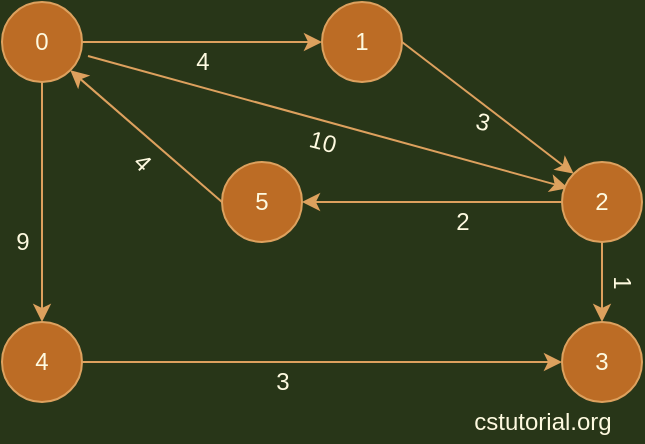 <mxfile version="17.4.5" type="github" pages="7">
  <diagram id="px6kIl1503STDfvzBjut" name="Page-1">
    <mxGraphModel dx="832" dy="452" grid="1" gridSize="10" guides="1" tooltips="1" connect="1" arrows="1" fold="1" page="1" pageScale="1" pageWidth="650" pageHeight="400" background="#283618" math="0" shadow="0">
      <root>
        <mxCell id="0" />
        <mxCell id="1" parent="0" />
        <mxCell id="5yER8BtVRCcI6fA0JRAN-6" style="rounded=0;orthogonalLoop=1;jettySize=auto;html=1;exitX=0.5;exitY=1;exitDx=0;exitDy=0;entryX=0.5;entryY=0;entryDx=0;entryDy=0;labelBackgroundColor=#283618;strokeColor=#DDA15E;fontColor=#FEFAE0;" edge="1" parent="1" source="5yER8BtVRCcI6fA0JRAN-1" target="5yER8BtVRCcI6fA0JRAN-5">
          <mxGeometry relative="1" as="geometry" />
        </mxCell>
        <mxCell id="5yER8BtVRCcI6fA0JRAN-7" style="edgeStyle=none;rounded=0;orthogonalLoop=1;jettySize=auto;html=1;exitX=1;exitY=0.5;exitDx=0;exitDy=0;entryX=0;entryY=0.5;entryDx=0;entryDy=0;labelBackgroundColor=#283618;strokeColor=#DDA15E;fontColor=#FEFAE0;" edge="1" parent="1" source="5yER8BtVRCcI6fA0JRAN-1" target="5yER8BtVRCcI6fA0JRAN-2">
          <mxGeometry relative="1" as="geometry" />
        </mxCell>
        <mxCell id="5yER8BtVRCcI6fA0JRAN-28" style="rounded=1;sketch=0;orthogonalLoop=1;jettySize=auto;html=1;exitX=1.075;exitY=0.675;exitDx=0;exitDy=0;entryX=0.075;entryY=0.325;entryDx=0;entryDy=0;fontColor=#FEFAE0;strokeColor=#DDA15E;fillColor=#BC6C25;entryPerimeter=0;exitPerimeter=0;" edge="1" parent="1" source="5yER8BtVRCcI6fA0JRAN-1" target="5yER8BtVRCcI6fA0JRAN-3">
          <mxGeometry relative="1" as="geometry" />
        </mxCell>
        <mxCell id="5yER8BtVRCcI6fA0JRAN-1" value="0" style="ellipse;whiteSpace=wrap;html=1;aspect=fixed;fillColor=#BC6C25;strokeColor=#DDA15E;fontColor=#FEFAE0;" vertex="1" parent="1">
          <mxGeometry x="200" y="80" width="40" height="40" as="geometry" />
        </mxCell>
        <mxCell id="5yER8BtVRCcI6fA0JRAN-8" style="edgeStyle=none;rounded=0;orthogonalLoop=1;jettySize=auto;html=1;exitX=1;exitY=0.5;exitDx=0;exitDy=0;entryX=0;entryY=0;entryDx=0;entryDy=0;labelBackgroundColor=#283618;strokeColor=#DDA15E;fontColor=#FEFAE0;" edge="1" parent="1" source="5yER8BtVRCcI6fA0JRAN-2" target="5yER8BtVRCcI6fA0JRAN-3">
          <mxGeometry relative="1" as="geometry" />
        </mxCell>
        <mxCell id="5yER8BtVRCcI6fA0JRAN-2" value="1" style="ellipse;whiteSpace=wrap;html=1;aspect=fixed;fillColor=#BC6C25;strokeColor=#DDA15E;fontColor=#FEFAE0;" vertex="1" parent="1">
          <mxGeometry x="360" y="80" width="40" height="40" as="geometry" />
        </mxCell>
        <mxCell id="5yER8BtVRCcI6fA0JRAN-9" style="edgeStyle=none;rounded=0;orthogonalLoop=1;jettySize=auto;html=1;exitX=0.5;exitY=1;exitDx=0;exitDy=0;entryX=0.5;entryY=0;entryDx=0;entryDy=0;labelBackgroundColor=#283618;strokeColor=#DDA15E;fontColor=#FEFAE0;" edge="1" parent="1" source="5yER8BtVRCcI6fA0JRAN-3" target="5yER8BtVRCcI6fA0JRAN-4">
          <mxGeometry relative="1" as="geometry" />
        </mxCell>
        <mxCell id="5yER8BtVRCcI6fA0JRAN-13" style="edgeStyle=none;rounded=0;orthogonalLoop=1;jettySize=auto;html=1;exitX=0;exitY=0.5;exitDx=0;exitDy=0;entryX=1;entryY=0.5;entryDx=0;entryDy=0;labelBackgroundColor=#283618;strokeColor=#DDA15E;fontColor=#FEFAE0;" edge="1" parent="1" source="5yER8BtVRCcI6fA0JRAN-3" target="5yER8BtVRCcI6fA0JRAN-11">
          <mxGeometry relative="1" as="geometry" />
        </mxCell>
        <mxCell id="5yER8BtVRCcI6fA0JRAN-3" value="2" style="ellipse;whiteSpace=wrap;html=1;aspect=fixed;fillColor=#BC6C25;strokeColor=#DDA15E;fontColor=#FEFAE0;" vertex="1" parent="1">
          <mxGeometry x="480" y="160" width="40" height="40" as="geometry" />
        </mxCell>
        <mxCell id="5yER8BtVRCcI6fA0JRAN-4" value="3" style="ellipse;whiteSpace=wrap;html=1;aspect=fixed;fillColor=#BC6C25;strokeColor=#DDA15E;fontColor=#FEFAE0;" vertex="1" parent="1">
          <mxGeometry x="480" y="240" width="40" height="40" as="geometry" />
        </mxCell>
        <mxCell id="5yER8BtVRCcI6fA0JRAN-10" style="edgeStyle=none;rounded=0;orthogonalLoop=1;jettySize=auto;html=1;exitX=1;exitY=0.5;exitDx=0;exitDy=0;entryX=0;entryY=0.5;entryDx=0;entryDy=0;labelBackgroundColor=#283618;strokeColor=#DDA15E;fontColor=#FEFAE0;" edge="1" parent="1" source="5yER8BtVRCcI6fA0JRAN-5" target="5yER8BtVRCcI6fA0JRAN-4">
          <mxGeometry relative="1" as="geometry" />
        </mxCell>
        <mxCell id="5yER8BtVRCcI6fA0JRAN-5" value="4" style="ellipse;whiteSpace=wrap;html=1;aspect=fixed;fillColor=#BC6C25;strokeColor=#DDA15E;fontColor=#FEFAE0;" vertex="1" parent="1">
          <mxGeometry x="200" y="240" width="40" height="40" as="geometry" />
        </mxCell>
        <mxCell id="5yER8BtVRCcI6fA0JRAN-14" style="edgeStyle=none;rounded=0;orthogonalLoop=1;jettySize=auto;html=1;exitX=0;exitY=0.5;exitDx=0;exitDy=0;entryX=1;entryY=1;entryDx=0;entryDy=0;labelBackgroundColor=#283618;strokeColor=#DDA15E;fontColor=#FEFAE0;" edge="1" parent="1" source="5yER8BtVRCcI6fA0JRAN-11" target="5yER8BtVRCcI6fA0JRAN-1">
          <mxGeometry relative="1" as="geometry" />
        </mxCell>
        <mxCell id="5yER8BtVRCcI6fA0JRAN-11" value="5" style="ellipse;whiteSpace=wrap;html=1;aspect=fixed;fillColor=#BC6C25;strokeColor=#DDA15E;fontColor=#FEFAE0;" vertex="1" parent="1">
          <mxGeometry x="310" y="160" width="40" height="40" as="geometry" />
        </mxCell>
        <mxCell id="5yER8BtVRCcI6fA0JRAN-16" value="4" style="text;html=1;align=center;verticalAlign=middle;resizable=0;points=[];autosize=1;strokeColor=none;fillColor=none;fontColor=#FEFAE0;" vertex="1" parent="1">
          <mxGeometry x="290" y="100" width="20" height="20" as="geometry" />
        </mxCell>
        <mxCell id="5yER8BtVRCcI6fA0JRAN-21" value="3" style="text;html=1;align=center;verticalAlign=middle;resizable=0;points=[];autosize=1;strokeColor=none;fillColor=none;fontColor=#FEFAE0;rotation=15;" vertex="1" parent="1">
          <mxGeometry x="430" y="130" width="20" height="20" as="geometry" />
        </mxCell>
        <mxCell id="5yER8BtVRCcI6fA0JRAN-22" value="1" style="text;html=1;align=center;verticalAlign=middle;resizable=0;points=[];autosize=1;strokeColor=none;fillColor=none;fontColor=#FEFAE0;rotation=90;" vertex="1" parent="1">
          <mxGeometry x="500" y="210" width="20" height="20" as="geometry" />
        </mxCell>
        <mxCell id="5yER8BtVRCcI6fA0JRAN-23" value="9" style="text;html=1;align=center;verticalAlign=middle;resizable=0;points=[];autosize=1;strokeColor=none;fillColor=none;fontColor=#FEFAE0;" vertex="1" parent="1">
          <mxGeometry x="200" y="190" width="20" height="20" as="geometry" />
        </mxCell>
        <mxCell id="5yER8BtVRCcI6fA0JRAN-24" value="3" style="text;html=1;align=center;verticalAlign=middle;resizable=0;points=[];autosize=1;strokeColor=none;fillColor=none;fontColor=#FEFAE0;" vertex="1" parent="1">
          <mxGeometry x="330" y="260" width="20" height="20" as="geometry" />
        </mxCell>
        <mxCell id="5yER8BtVRCcI6fA0JRAN-25" value="2" style="text;html=1;align=center;verticalAlign=middle;resizable=0;points=[];autosize=1;strokeColor=none;fillColor=none;fontColor=#FEFAE0;rotation=0;" vertex="1" parent="1">
          <mxGeometry x="420" y="180" width="20" height="20" as="geometry" />
        </mxCell>
        <mxCell id="5yER8BtVRCcI6fA0JRAN-26" value="4" style="text;html=1;align=center;verticalAlign=middle;resizable=0;points=[];autosize=1;strokeColor=none;fillColor=none;fontColor=#FEFAE0;rotation=45;" vertex="1" parent="1">
          <mxGeometry x="260" y="150" width="20" height="20" as="geometry" />
        </mxCell>
        <mxCell id="5yER8BtVRCcI6fA0JRAN-27" value="cstutorial.org" style="text;html=1;align=center;verticalAlign=middle;resizable=0;points=[];autosize=1;strokeColor=none;fillColor=none;fontColor=#FEFAE0;" vertex="1" parent="1">
          <mxGeometry x="420" y="280" width="100" height="20" as="geometry" />
        </mxCell>
        <mxCell id="5yER8BtVRCcI6fA0JRAN-29" value="10" style="text;html=1;align=center;verticalAlign=middle;resizable=0;points=[];autosize=1;strokeColor=none;fillColor=none;fontColor=#FEFAE0;rotation=15;" vertex="1" parent="1">
          <mxGeometry x="345" y="140" width="30" height="20" as="geometry" />
        </mxCell>
      </root>
    </mxGraphModel>
  </diagram>
  <diagram id="GltnwzeYjBU80Ihsvlbm" name="Page-2">
    <mxGraphModel dx="832" dy="452" grid="1" gridSize="10" guides="1" tooltips="1" connect="1" arrows="1" fold="1" page="1" pageScale="1" pageWidth="650" pageHeight="400" background="#283618" math="1" shadow="0">
      <root>
        <mxCell id="0" />
        <mxCell id="1" parent="0" />
        <mxCell id="ScwShqFY8vGH9v9vtO_x-1" style="rounded=0;orthogonalLoop=1;jettySize=auto;html=1;exitX=0.5;exitY=1;exitDx=0;exitDy=0;entryX=0.5;entryY=0;entryDx=0;entryDy=0;labelBackgroundColor=#283618;strokeColor=#DDA15E;fontColor=#FEFAE0;" edge="1" parent="1" source="ScwShqFY8vGH9v9vtO_x-4" target="ScwShqFY8vGH9v9vtO_x-12">
          <mxGeometry relative="1" as="geometry" />
        </mxCell>
        <mxCell id="ScwShqFY8vGH9v9vtO_x-2" style="edgeStyle=none;rounded=0;orthogonalLoop=1;jettySize=auto;html=1;exitX=1;exitY=0.5;exitDx=0;exitDy=0;entryX=0;entryY=0.5;entryDx=0;entryDy=0;labelBackgroundColor=#283618;strokeColor=#DDA15E;fontColor=#FEFAE0;" edge="1" parent="1" source="ScwShqFY8vGH9v9vtO_x-4" target="ScwShqFY8vGH9v9vtO_x-6">
          <mxGeometry relative="1" as="geometry" />
        </mxCell>
        <mxCell id="ScwShqFY8vGH9v9vtO_x-3" style="rounded=1;sketch=0;orthogonalLoop=1;jettySize=auto;html=1;exitX=1.075;exitY=0.675;exitDx=0;exitDy=0;entryX=0.075;entryY=0.325;entryDx=0;entryDy=0;fontColor=#FEFAE0;strokeColor=#DDA15E;fillColor=#BC6C25;entryPerimeter=0;exitPerimeter=0;labelBackgroundColor=#283618;" edge="1" parent="1" source="ScwShqFY8vGH9v9vtO_x-4" target="ScwShqFY8vGH9v9vtO_x-9">
          <mxGeometry relative="1" as="geometry" />
        </mxCell>
        <mxCell id="ScwShqFY8vGH9v9vtO_x-4" value="0" style="ellipse;whiteSpace=wrap;html=1;aspect=fixed;fillColor=#BC6C25;strokeColor=#DDA15E;fontColor=#FEFAE0;" vertex="1" parent="1">
          <mxGeometry x="10" y="90" width="40" height="40" as="geometry" />
        </mxCell>
        <mxCell id="ScwShqFY8vGH9v9vtO_x-5" style="edgeStyle=none;rounded=0;orthogonalLoop=1;jettySize=auto;html=1;exitX=1;exitY=0.5;exitDx=0;exitDy=0;entryX=0;entryY=0;entryDx=0;entryDy=0;labelBackgroundColor=#283618;strokeColor=#DDA15E;fontColor=#FEFAE0;" edge="1" parent="1" source="ScwShqFY8vGH9v9vtO_x-6" target="ScwShqFY8vGH9v9vtO_x-9">
          <mxGeometry relative="1" as="geometry" />
        </mxCell>
        <mxCell id="ScwShqFY8vGH9v9vtO_x-6" value="1" style="ellipse;whiteSpace=wrap;html=1;aspect=fixed;fillColor=#BC6C25;strokeColor=#DDA15E;fontColor=#FEFAE0;" vertex="1" parent="1">
          <mxGeometry x="170" y="90" width="40" height="40" as="geometry" />
        </mxCell>
        <mxCell id="ScwShqFY8vGH9v9vtO_x-7" style="edgeStyle=none;rounded=0;orthogonalLoop=1;jettySize=auto;html=1;exitX=0.5;exitY=1;exitDx=0;exitDy=0;entryX=0.5;entryY=0;entryDx=0;entryDy=0;labelBackgroundColor=#283618;strokeColor=#DDA15E;fontColor=#FEFAE0;" edge="1" parent="1" source="ScwShqFY8vGH9v9vtO_x-9" target="ScwShqFY8vGH9v9vtO_x-10">
          <mxGeometry relative="1" as="geometry" />
        </mxCell>
        <mxCell id="ScwShqFY8vGH9v9vtO_x-8" style="edgeStyle=none;rounded=0;orthogonalLoop=1;jettySize=auto;html=1;exitX=0;exitY=0.5;exitDx=0;exitDy=0;entryX=1;entryY=0.5;entryDx=0;entryDy=0;labelBackgroundColor=#283618;strokeColor=#DDA15E;fontColor=#FEFAE0;" edge="1" parent="1" source="ScwShqFY8vGH9v9vtO_x-9" target="ScwShqFY8vGH9v9vtO_x-14">
          <mxGeometry relative="1" as="geometry" />
        </mxCell>
        <mxCell id="ScwShqFY8vGH9v9vtO_x-9" value="2" style="ellipse;whiteSpace=wrap;html=1;aspect=fixed;fillColor=#BC6C25;strokeColor=#DDA15E;fontColor=#FEFAE0;" vertex="1" parent="1">
          <mxGeometry x="290" y="170" width="40" height="40" as="geometry" />
        </mxCell>
        <mxCell id="ScwShqFY8vGH9v9vtO_x-10" value="3" style="ellipse;whiteSpace=wrap;html=1;aspect=fixed;fillColor=#BC6C25;strokeColor=#DDA15E;fontColor=#FEFAE0;" vertex="1" parent="1">
          <mxGeometry x="290" y="250" width="40" height="40" as="geometry" />
        </mxCell>
        <mxCell id="ScwShqFY8vGH9v9vtO_x-11" style="edgeStyle=none;rounded=0;orthogonalLoop=1;jettySize=auto;html=1;exitX=1;exitY=0.5;exitDx=0;exitDy=0;entryX=0;entryY=0.5;entryDx=0;entryDy=0;labelBackgroundColor=#283618;strokeColor=#DDA15E;fontColor=#FEFAE0;" edge="1" parent="1" source="ScwShqFY8vGH9v9vtO_x-12" target="ScwShqFY8vGH9v9vtO_x-10">
          <mxGeometry relative="1" as="geometry" />
        </mxCell>
        <mxCell id="ScwShqFY8vGH9v9vtO_x-12" value="4" style="ellipse;whiteSpace=wrap;html=1;aspect=fixed;fillColor=#BC6C25;strokeColor=#DDA15E;fontColor=#FEFAE0;" vertex="1" parent="1">
          <mxGeometry x="10" y="250" width="40" height="40" as="geometry" />
        </mxCell>
        <mxCell id="ScwShqFY8vGH9v9vtO_x-13" style="edgeStyle=none;rounded=0;orthogonalLoop=1;jettySize=auto;html=1;exitX=0;exitY=0.5;exitDx=0;exitDy=0;entryX=1;entryY=1;entryDx=0;entryDy=0;labelBackgroundColor=#283618;strokeColor=#DDA15E;fontColor=#FEFAE0;" edge="1" parent="1" source="ScwShqFY8vGH9v9vtO_x-14" target="ScwShqFY8vGH9v9vtO_x-4">
          <mxGeometry relative="1" as="geometry" />
        </mxCell>
        <mxCell id="ScwShqFY8vGH9v9vtO_x-14" value="5" style="ellipse;whiteSpace=wrap;html=1;aspect=fixed;fillColor=#BC6C25;strokeColor=#DDA15E;fontColor=#FEFAE0;" vertex="1" parent="1">
          <mxGeometry x="120" y="170" width="40" height="40" as="geometry" />
        </mxCell>
        <mxCell id="ScwShqFY8vGH9v9vtO_x-15" value="4" style="text;html=1;align=center;verticalAlign=middle;resizable=0;points=[];autosize=1;strokeColor=none;fillColor=none;fontColor=#FEFAE0;" vertex="1" parent="1">
          <mxGeometry x="100" y="110" width="20" height="20" as="geometry" />
        </mxCell>
        <mxCell id="ScwShqFY8vGH9v9vtO_x-16" value="3" style="text;html=1;align=center;verticalAlign=middle;resizable=0;points=[];autosize=1;strokeColor=none;fillColor=none;fontColor=#FEFAE0;rotation=15;" vertex="1" parent="1">
          <mxGeometry x="240" y="140" width="20" height="20" as="geometry" />
        </mxCell>
        <mxCell id="ScwShqFY8vGH9v9vtO_x-17" value="1" style="text;html=1;align=center;verticalAlign=middle;resizable=0;points=[];autosize=1;strokeColor=none;fillColor=none;fontColor=#FEFAE0;rotation=90;" vertex="1" parent="1">
          <mxGeometry x="310" y="220" width="20" height="20" as="geometry" />
        </mxCell>
        <mxCell id="ScwShqFY8vGH9v9vtO_x-18" value="9" style="text;html=1;align=center;verticalAlign=middle;resizable=0;points=[];autosize=1;strokeColor=none;fillColor=none;fontColor=#FEFAE0;" vertex="1" parent="1">
          <mxGeometry x="10" y="200" width="20" height="20" as="geometry" />
        </mxCell>
        <mxCell id="ScwShqFY8vGH9v9vtO_x-19" value="3" style="text;html=1;align=center;verticalAlign=middle;resizable=0;points=[];autosize=1;strokeColor=none;fillColor=none;fontColor=#FEFAE0;" vertex="1" parent="1">
          <mxGeometry x="140" y="270" width="20" height="20" as="geometry" />
        </mxCell>
        <mxCell id="ScwShqFY8vGH9v9vtO_x-20" value="2" style="text;html=1;align=center;verticalAlign=middle;resizable=0;points=[];autosize=1;strokeColor=none;fillColor=none;fontColor=#FEFAE0;rotation=0;" vertex="1" parent="1">
          <mxGeometry x="230" y="190" width="20" height="20" as="geometry" />
        </mxCell>
        <mxCell id="ScwShqFY8vGH9v9vtO_x-21" value="4" style="text;html=1;align=center;verticalAlign=middle;resizable=0;points=[];autosize=1;strokeColor=none;fillColor=none;fontColor=#FEFAE0;rotation=45;" vertex="1" parent="1">
          <mxGeometry x="70" y="160" width="20" height="20" as="geometry" />
        </mxCell>
        <mxCell id="ScwShqFY8vGH9v9vtO_x-22" value="cstutorial.org" style="text;html=1;align=center;verticalAlign=middle;resizable=0;points=[];autosize=1;strokeColor=none;fillColor=none;fontColor=#FEFAE0;" vertex="1" parent="1">
          <mxGeometry x="425" y="290" width="100" height="20" as="geometry" />
        </mxCell>
        <mxCell id="ScwShqFY8vGH9v9vtO_x-23" value="10" style="text;html=1;align=center;verticalAlign=middle;resizable=0;points=[];autosize=1;strokeColor=none;fillColor=none;fontColor=#FEFAE0;rotation=15;" vertex="1" parent="1">
          <mxGeometry x="155" y="150" width="30" height="20" as="geometry" />
        </mxCell>
        <mxCell id="ScwShqFY8vGH9v9vtO_x-25" value="" style="endArrow=classic;html=1;rounded=1;sketch=0;fontColor=#FEFAE0;strokeColor=#DDA15E;fillColor=#BC6C25;curved=0;strokeWidth=2;" edge="1" parent="1">
          <mxGeometry width="50" height="50" relative="1" as="geometry">
            <mxPoint x="600" y="110" as="sourcePoint" />
            <mxPoint x="380" y="110" as="targetPoint" />
          </mxGeometry>
        </mxCell>
        <mxCell id="ScwShqFY8vGH9v9vtO_x-26" value="" style="endArrow=classic;html=1;rounded=1;sketch=0;fontColor=#FEFAE0;strokeColor=#DDA15E;fillColor=#BC6C25;curved=0;strokeWidth=2;" edge="1" parent="1">
          <mxGeometry width="50" height="50" relative="1" as="geometry">
            <mxPoint x="600" y="150" as="sourcePoint" />
            <mxPoint x="380" y="150" as="targetPoint" />
          </mxGeometry>
        </mxCell>
        <mxCell id="ScwShqFY8vGH9v9vtO_x-27" value="Queue q" style="text;html=1;align=center;verticalAlign=middle;resizable=0;points=[];autosize=1;strokeColor=none;fillColor=none;fontColor=#FEFAE0;" vertex="1" parent="1">
          <mxGeometry x="455" y="90" width="70" height="20" as="geometry" />
        </mxCell>
        <mxCell id="ScwShqFY8vGH9v9vtO_x-28" value="0" style="rounded=0;whiteSpace=wrap;html=1;sketch=0;fontColor=#FEFAE0;strokeColor=#DDA15E;fillColor=#BC6C25;" vertex="1" parent="1">
          <mxGeometry x="380" y="220" width="40" height="40" as="geometry" />
        </mxCell>
        <mxCell id="ScwShqFY8vGH9v9vtO_x-29" value="\(\infty\)" style="rounded=0;whiteSpace=wrap;html=1;sketch=0;fontColor=#FEFAE0;strokeColor=#DDA15E;fillColor=#BC6C25;" vertex="1" parent="1">
          <mxGeometry x="420" y="220" width="40" height="40" as="geometry" />
        </mxCell>
        <mxCell id="ScwShqFY8vGH9v9vtO_x-30" value="\(\infty\)" style="rounded=0;whiteSpace=wrap;html=1;sketch=0;fontColor=#FEFAE0;strokeColor=#DDA15E;fillColor=#BC6C25;" vertex="1" parent="1">
          <mxGeometry x="460" y="220" width="40" height="40" as="geometry" />
        </mxCell>
        <mxCell id="ScwShqFY8vGH9v9vtO_x-31" value="\(\infty\)" style="rounded=0;whiteSpace=wrap;html=1;sketch=0;fontColor=#FEFAE0;strokeColor=#DDA15E;fillColor=#BC6C25;" vertex="1" parent="1">
          <mxGeometry x="500" y="220" width="40" height="40" as="geometry" />
        </mxCell>
        <mxCell id="ScwShqFY8vGH9v9vtO_x-32" value="\(\infty\)" style="rounded=0;whiteSpace=wrap;html=1;sketch=0;fontColor=#FEFAE0;strokeColor=#DDA15E;fillColor=#BC6C25;" vertex="1" parent="1">
          <mxGeometry x="540" y="220" width="40" height="40" as="geometry" />
        </mxCell>
        <mxCell id="ScwShqFY8vGH9v9vtO_x-33" value="\(\infty\)" style="rounded=0;whiteSpace=wrap;html=1;sketch=0;fontColor=#FEFAE0;strokeColor=#DDA15E;fillColor=#BC6C25;" vertex="1" parent="1">
          <mxGeometry x="580" y="220" width="40" height="40" as="geometry" />
        </mxCell>
        <mxCell id="ScwShqFY8vGH9v9vtO_x-34" value="Distance from source 0" style="text;html=1;align=center;verticalAlign=middle;resizable=0;points=[];autosize=1;strokeColor=none;fillColor=none;fontColor=#FEFAE0;" vertex="1" parent="1">
          <mxGeometry x="425" y="200" width="160" height="20" as="geometry" />
        </mxCell>
        <mxCell id="ScwShqFY8vGH9v9vtO_x-35" value="0" style="text;html=1;align=center;verticalAlign=middle;resizable=0;points=[];autosize=1;strokeColor=none;fillColor=none;fontColor=#FEFAE0;" vertex="1" parent="1">
          <mxGeometry x="390" y="260" width="20" height="20" as="geometry" />
        </mxCell>
        <mxCell id="ScwShqFY8vGH9v9vtO_x-36" value="1" style="text;html=1;align=center;verticalAlign=middle;resizable=0;points=[];autosize=1;strokeColor=none;fillColor=none;fontColor=#FEFAE0;" vertex="1" parent="1">
          <mxGeometry x="430" y="260" width="20" height="20" as="geometry" />
        </mxCell>
        <mxCell id="ScwShqFY8vGH9v9vtO_x-37" value="2" style="text;html=1;align=center;verticalAlign=middle;resizable=0;points=[];autosize=1;strokeColor=none;fillColor=none;fontColor=#FEFAE0;" vertex="1" parent="1">
          <mxGeometry x="470" y="260" width="20" height="20" as="geometry" />
        </mxCell>
        <mxCell id="ScwShqFY8vGH9v9vtO_x-38" value="3" style="text;html=1;align=center;verticalAlign=middle;resizable=0;points=[];autosize=1;strokeColor=none;fillColor=none;fontColor=#FEFAE0;" vertex="1" parent="1">
          <mxGeometry x="510" y="260" width="20" height="20" as="geometry" />
        </mxCell>
        <mxCell id="ScwShqFY8vGH9v9vtO_x-39" value="4" style="text;html=1;align=center;verticalAlign=middle;resizable=0;points=[];autosize=1;strokeColor=none;fillColor=none;fontColor=#FEFAE0;" vertex="1" parent="1">
          <mxGeometry x="550" y="260" width="20" height="20" as="geometry" />
        </mxCell>
        <mxCell id="ScwShqFY8vGH9v9vtO_x-40" value="5" style="text;html=1;align=center;verticalAlign=middle;resizable=0;points=[];autosize=1;strokeColor=none;fillColor=none;fontColor=#FEFAE0;" vertex="1" parent="1">
          <mxGeometry x="590" y="260" width="20" height="20" as="geometry" />
        </mxCell>
        <mxCell id="ScwShqFY8vGH9v9vtO_x-41" value="0" style="text;html=1;align=center;verticalAlign=middle;resizable=0;points=[];autosize=1;strokeColor=none;fillColor=none;fontColor=#FEFAE0;" vertex="1" parent="1">
          <mxGeometry x="400" y="120" width="20" height="20" as="geometry" />
        </mxCell>
      </root>
    </mxGraphModel>
  </diagram>
  <diagram id="B7F3vLIX5WR5P83fvXXE" name="Page-3">
    <mxGraphModel dx="832" dy="452" grid="1" gridSize="10" guides="1" tooltips="1" connect="1" arrows="1" fold="1" page="1" pageScale="1" pageWidth="650" pageHeight="400" background="#283618" math="1" shadow="0">
      <root>
        <mxCell id="0" />
        <mxCell id="1" parent="0" />
        <mxCell id="TnG91OpNcSo6G3A0_JBT-1" style="rounded=0;orthogonalLoop=1;jettySize=auto;html=1;exitX=0.5;exitY=1;exitDx=0;exitDy=0;entryX=0.5;entryY=0;entryDx=0;entryDy=0;labelBackgroundColor=#283618;strokeColor=#DDA15E;fontColor=#FEFAE0;" edge="1" parent="1" source="TnG91OpNcSo6G3A0_JBT-4" target="TnG91OpNcSo6G3A0_JBT-12">
          <mxGeometry relative="1" as="geometry" />
        </mxCell>
        <mxCell id="TnG91OpNcSo6G3A0_JBT-2" style="edgeStyle=none;rounded=0;orthogonalLoop=1;jettySize=auto;html=1;exitX=1;exitY=0.5;exitDx=0;exitDy=0;entryX=0;entryY=0.5;entryDx=0;entryDy=0;labelBackgroundColor=#283618;strokeColor=#DDA15E;fontColor=#FEFAE0;" edge="1" parent="1" source="TnG91OpNcSo6G3A0_JBT-4" target="TnG91OpNcSo6G3A0_JBT-6">
          <mxGeometry relative="1" as="geometry" />
        </mxCell>
        <mxCell id="TnG91OpNcSo6G3A0_JBT-3" style="rounded=1;sketch=0;orthogonalLoop=1;jettySize=auto;html=1;exitX=1.075;exitY=0.675;exitDx=0;exitDy=0;entryX=0.075;entryY=0.325;entryDx=0;entryDy=0;fontColor=#FEFAE0;strokeColor=#DDA15E;fillColor=#BC6C25;entryPerimeter=0;exitPerimeter=0;labelBackgroundColor=#283618;" edge="1" parent="1" source="TnG91OpNcSo6G3A0_JBT-4" target="TnG91OpNcSo6G3A0_JBT-9">
          <mxGeometry relative="1" as="geometry" />
        </mxCell>
        <mxCell id="TnG91OpNcSo6G3A0_JBT-4" value="0" style="ellipse;whiteSpace=wrap;html=1;aspect=fixed;fillColor=#BC6C25;strokeColor=#DDA15E;fontColor=#FEFAE0;" vertex="1" parent="1">
          <mxGeometry x="10" y="90" width="40" height="40" as="geometry" />
        </mxCell>
        <mxCell id="TnG91OpNcSo6G3A0_JBT-5" style="edgeStyle=none;rounded=0;orthogonalLoop=1;jettySize=auto;html=1;exitX=1;exitY=0.5;exitDx=0;exitDy=0;entryX=0;entryY=0;entryDx=0;entryDy=0;labelBackgroundColor=#283618;strokeColor=#DDA15E;fontColor=#FEFAE0;" edge="1" parent="1" source="TnG91OpNcSo6G3A0_JBT-6" target="TnG91OpNcSo6G3A0_JBT-9">
          <mxGeometry relative="1" as="geometry" />
        </mxCell>
        <mxCell id="TnG91OpNcSo6G3A0_JBT-6" value="1" style="ellipse;whiteSpace=wrap;html=1;aspect=fixed;fillColor=#BC6C25;strokeColor=#DDA15E;fontColor=#FEFAE0;" vertex="1" parent="1">
          <mxGeometry x="170" y="90" width="40" height="40" as="geometry" />
        </mxCell>
        <mxCell id="TnG91OpNcSo6G3A0_JBT-7" style="edgeStyle=none;rounded=0;orthogonalLoop=1;jettySize=auto;html=1;exitX=0.5;exitY=1;exitDx=0;exitDy=0;entryX=0.5;entryY=0;entryDx=0;entryDy=0;labelBackgroundColor=#283618;strokeColor=#DDA15E;fontColor=#FEFAE0;" edge="1" parent="1" source="TnG91OpNcSo6G3A0_JBT-9" target="TnG91OpNcSo6G3A0_JBT-10">
          <mxGeometry relative="1" as="geometry" />
        </mxCell>
        <mxCell id="TnG91OpNcSo6G3A0_JBT-8" style="edgeStyle=none;rounded=0;orthogonalLoop=1;jettySize=auto;html=1;exitX=0;exitY=0.5;exitDx=0;exitDy=0;entryX=1;entryY=0.5;entryDx=0;entryDy=0;labelBackgroundColor=#283618;strokeColor=#DDA15E;fontColor=#FEFAE0;" edge="1" parent="1" source="TnG91OpNcSo6G3A0_JBT-9" target="TnG91OpNcSo6G3A0_JBT-14">
          <mxGeometry relative="1" as="geometry" />
        </mxCell>
        <mxCell id="TnG91OpNcSo6G3A0_JBT-9" value="2" style="ellipse;whiteSpace=wrap;html=1;aspect=fixed;fillColor=#BC6C25;strokeColor=#DDA15E;fontColor=#FEFAE0;" vertex="1" parent="1">
          <mxGeometry x="290" y="170" width="40" height="40" as="geometry" />
        </mxCell>
        <mxCell id="TnG91OpNcSo6G3A0_JBT-10" value="3" style="ellipse;whiteSpace=wrap;html=1;aspect=fixed;fillColor=#BC6C25;strokeColor=#DDA15E;fontColor=#FEFAE0;" vertex="1" parent="1">
          <mxGeometry x="290" y="250" width="40" height="40" as="geometry" />
        </mxCell>
        <mxCell id="TnG91OpNcSo6G3A0_JBT-11" style="edgeStyle=none;rounded=0;orthogonalLoop=1;jettySize=auto;html=1;exitX=1;exitY=0.5;exitDx=0;exitDy=0;entryX=0;entryY=0.5;entryDx=0;entryDy=0;labelBackgroundColor=#283618;strokeColor=#DDA15E;fontColor=#FEFAE0;" edge="1" parent="1" source="TnG91OpNcSo6G3A0_JBT-12" target="TnG91OpNcSo6G3A0_JBT-10">
          <mxGeometry relative="1" as="geometry" />
        </mxCell>
        <mxCell id="TnG91OpNcSo6G3A0_JBT-12" value="4" style="ellipse;whiteSpace=wrap;html=1;aspect=fixed;fillColor=#BC6C25;strokeColor=#DDA15E;fontColor=#FEFAE0;" vertex="1" parent="1">
          <mxGeometry x="10" y="250" width="40" height="40" as="geometry" />
        </mxCell>
        <mxCell id="TnG91OpNcSo6G3A0_JBT-13" style="edgeStyle=none;rounded=0;orthogonalLoop=1;jettySize=auto;html=1;exitX=0;exitY=0.5;exitDx=0;exitDy=0;entryX=1;entryY=1;entryDx=0;entryDy=0;labelBackgroundColor=#283618;strokeColor=#DDA15E;fontColor=#FEFAE0;" edge="1" parent="1" source="TnG91OpNcSo6G3A0_JBT-14" target="TnG91OpNcSo6G3A0_JBT-4">
          <mxGeometry relative="1" as="geometry" />
        </mxCell>
        <mxCell id="TnG91OpNcSo6G3A0_JBT-14" value="5" style="ellipse;whiteSpace=wrap;html=1;aspect=fixed;fillColor=#BC6C25;strokeColor=#DDA15E;fontColor=#FEFAE0;" vertex="1" parent="1">
          <mxGeometry x="120" y="170" width="40" height="40" as="geometry" />
        </mxCell>
        <mxCell id="TnG91OpNcSo6G3A0_JBT-15" value="4" style="text;html=1;align=center;verticalAlign=middle;resizable=0;points=[];autosize=1;strokeColor=none;fillColor=none;fontColor=#FEFAE0;" vertex="1" parent="1">
          <mxGeometry x="100" y="110" width="20" height="20" as="geometry" />
        </mxCell>
        <mxCell id="TnG91OpNcSo6G3A0_JBT-16" value="3" style="text;html=1;align=center;verticalAlign=middle;resizable=0;points=[];autosize=1;strokeColor=none;fillColor=none;fontColor=#FEFAE0;rotation=15;" vertex="1" parent="1">
          <mxGeometry x="240" y="140" width="20" height="20" as="geometry" />
        </mxCell>
        <mxCell id="TnG91OpNcSo6G3A0_JBT-17" value="1" style="text;html=1;align=center;verticalAlign=middle;resizable=0;points=[];autosize=1;strokeColor=none;fillColor=none;fontColor=#FEFAE0;rotation=90;" vertex="1" parent="1">
          <mxGeometry x="310" y="220" width="20" height="20" as="geometry" />
        </mxCell>
        <mxCell id="TnG91OpNcSo6G3A0_JBT-18" value="9" style="text;html=1;align=center;verticalAlign=middle;resizable=0;points=[];autosize=1;strokeColor=none;fillColor=none;fontColor=#FEFAE0;" vertex="1" parent="1">
          <mxGeometry x="10" y="200" width="20" height="20" as="geometry" />
        </mxCell>
        <mxCell id="TnG91OpNcSo6G3A0_JBT-19" value="3" style="text;html=1;align=center;verticalAlign=middle;resizable=0;points=[];autosize=1;strokeColor=none;fillColor=none;fontColor=#FEFAE0;" vertex="1" parent="1">
          <mxGeometry x="140" y="270" width="20" height="20" as="geometry" />
        </mxCell>
        <mxCell id="TnG91OpNcSo6G3A0_JBT-20" value="2" style="text;html=1;align=center;verticalAlign=middle;resizable=0;points=[];autosize=1;strokeColor=none;fillColor=none;fontColor=#FEFAE0;rotation=0;" vertex="1" parent="1">
          <mxGeometry x="230" y="190" width="20" height="20" as="geometry" />
        </mxCell>
        <mxCell id="TnG91OpNcSo6G3A0_JBT-21" value="4" style="text;html=1;align=center;verticalAlign=middle;resizable=0;points=[];autosize=1;strokeColor=none;fillColor=none;fontColor=#FEFAE0;rotation=45;" vertex="1" parent="1">
          <mxGeometry x="70" y="160" width="20" height="20" as="geometry" />
        </mxCell>
        <mxCell id="TnG91OpNcSo6G3A0_JBT-22" value="cstutorial.org" style="text;html=1;align=center;verticalAlign=middle;resizable=0;points=[];autosize=1;strokeColor=none;fillColor=none;fontColor=#FEFAE0;" vertex="1" parent="1">
          <mxGeometry x="425" y="290" width="100" height="20" as="geometry" />
        </mxCell>
        <mxCell id="TnG91OpNcSo6G3A0_JBT-23" value="10" style="text;html=1;align=center;verticalAlign=middle;resizable=0;points=[];autosize=1;strokeColor=none;fillColor=none;fontColor=#FEFAE0;rotation=15;" vertex="1" parent="1">
          <mxGeometry x="155" y="150" width="30" height="20" as="geometry" />
        </mxCell>
        <mxCell id="TnG91OpNcSo6G3A0_JBT-24" value="" style="endArrow=classic;html=1;rounded=1;sketch=0;fontColor=#FEFAE0;strokeColor=#DDA15E;fillColor=#BC6C25;curved=0;strokeWidth=2;labelBackgroundColor=#283618;" edge="1" parent="1">
          <mxGeometry width="50" height="50" relative="1" as="geometry">
            <mxPoint x="600" y="110" as="sourcePoint" />
            <mxPoint x="380" y="110" as="targetPoint" />
          </mxGeometry>
        </mxCell>
        <mxCell id="TnG91OpNcSo6G3A0_JBT-25" value="" style="endArrow=classic;html=1;rounded=1;sketch=0;fontColor=#FEFAE0;strokeColor=#DDA15E;fillColor=#BC6C25;curved=0;strokeWidth=2;labelBackgroundColor=#283618;" edge="1" parent="1">
          <mxGeometry width="50" height="50" relative="1" as="geometry">
            <mxPoint x="600" y="150" as="sourcePoint" />
            <mxPoint x="380" y="150" as="targetPoint" />
          </mxGeometry>
        </mxCell>
        <mxCell id="TnG91OpNcSo6G3A0_JBT-26" value="Queue q" style="text;html=1;align=center;verticalAlign=middle;resizable=0;points=[];autosize=1;strokeColor=none;fillColor=none;fontColor=#FEFAE0;" vertex="1" parent="1">
          <mxGeometry x="455" y="90" width="70" height="20" as="geometry" />
        </mxCell>
        <mxCell id="TnG91OpNcSo6G3A0_JBT-27" value="0" style="rounded=0;whiteSpace=wrap;html=1;sketch=0;fontColor=#FEFAE0;strokeColor=#DDA15E;fillColor=#BC6C25;" vertex="1" parent="1">
          <mxGeometry x="380" y="220" width="40" height="40" as="geometry" />
        </mxCell>
        <mxCell id="TnG91OpNcSo6G3A0_JBT-28" value="4" style="rounded=0;whiteSpace=wrap;html=1;sketch=0;fontColor=#FEFAE0;strokeColor=#DDA15E;fillColor=#BC6C25;" vertex="1" parent="1">
          <mxGeometry x="420" y="220" width="40" height="40" as="geometry" />
        </mxCell>
        <mxCell id="TnG91OpNcSo6G3A0_JBT-29" value="10" style="rounded=0;whiteSpace=wrap;html=1;sketch=0;fontColor=#FEFAE0;strokeColor=#DDA15E;fillColor=#BC6C25;" vertex="1" parent="1">
          <mxGeometry x="460" y="220" width="40" height="40" as="geometry" />
        </mxCell>
        <mxCell id="TnG91OpNcSo6G3A0_JBT-30" value="\(\infty\)" style="rounded=0;whiteSpace=wrap;html=1;sketch=0;fontColor=#FEFAE0;strokeColor=#DDA15E;fillColor=#BC6C25;" vertex="1" parent="1">
          <mxGeometry x="500" y="220" width="40" height="40" as="geometry" />
        </mxCell>
        <mxCell id="TnG91OpNcSo6G3A0_JBT-31" value="9" style="rounded=0;whiteSpace=wrap;html=1;sketch=0;fontColor=#FEFAE0;strokeColor=#DDA15E;fillColor=#BC6C25;" vertex="1" parent="1">
          <mxGeometry x="540" y="220" width="40" height="40" as="geometry" />
        </mxCell>
        <mxCell id="TnG91OpNcSo6G3A0_JBT-32" value="\(\infty\)" style="rounded=0;whiteSpace=wrap;html=1;sketch=0;fontColor=#FEFAE0;strokeColor=#DDA15E;fillColor=#BC6C25;" vertex="1" parent="1">
          <mxGeometry x="580" y="220" width="40" height="40" as="geometry" />
        </mxCell>
        <mxCell id="TnG91OpNcSo6G3A0_JBT-33" value="Distance from source 0" style="text;html=1;align=center;verticalAlign=middle;resizable=0;points=[];autosize=1;strokeColor=none;fillColor=none;fontColor=#FEFAE0;" vertex="1" parent="1">
          <mxGeometry x="425" y="200" width="160" height="20" as="geometry" />
        </mxCell>
        <mxCell id="TnG91OpNcSo6G3A0_JBT-34" value="0" style="text;html=1;align=center;verticalAlign=middle;resizable=0;points=[];autosize=1;strokeColor=none;fillColor=none;fontColor=#FEFAE0;" vertex="1" parent="1">
          <mxGeometry x="390" y="260" width="20" height="20" as="geometry" />
        </mxCell>
        <mxCell id="TnG91OpNcSo6G3A0_JBT-35" value="1" style="text;html=1;align=center;verticalAlign=middle;resizable=0;points=[];autosize=1;strokeColor=none;fillColor=none;fontColor=#FEFAE0;" vertex="1" parent="1">
          <mxGeometry x="430" y="260" width="20" height="20" as="geometry" />
        </mxCell>
        <mxCell id="TnG91OpNcSo6G3A0_JBT-36" value="2" style="text;html=1;align=center;verticalAlign=middle;resizable=0;points=[];autosize=1;strokeColor=none;fillColor=none;fontColor=#FEFAE0;" vertex="1" parent="1">
          <mxGeometry x="470" y="260" width="20" height="20" as="geometry" />
        </mxCell>
        <mxCell id="TnG91OpNcSo6G3A0_JBT-37" value="3" style="text;html=1;align=center;verticalAlign=middle;resizable=0;points=[];autosize=1;strokeColor=none;fillColor=none;fontColor=#FEFAE0;" vertex="1" parent="1">
          <mxGeometry x="510" y="260" width="20" height="20" as="geometry" />
        </mxCell>
        <mxCell id="TnG91OpNcSo6G3A0_JBT-38" value="4" style="text;html=1;align=center;verticalAlign=middle;resizable=0;points=[];autosize=1;strokeColor=none;fillColor=none;fontColor=#FEFAE0;" vertex="1" parent="1">
          <mxGeometry x="550" y="260" width="20" height="20" as="geometry" />
        </mxCell>
        <mxCell id="TnG91OpNcSo6G3A0_JBT-39" value="5" style="text;html=1;align=center;verticalAlign=middle;resizable=0;points=[];autosize=1;strokeColor=none;fillColor=none;fontColor=#FEFAE0;" vertex="1" parent="1">
          <mxGeometry x="590" y="260" width="20" height="20" as="geometry" />
        </mxCell>
        <mxCell id="TnG91OpNcSo6G3A0_JBT-40" value="1" style="text;html=1;align=center;verticalAlign=middle;resizable=0;points=[];autosize=1;strokeColor=none;fillColor=none;fontColor=#FEFAE0;" vertex="1" parent="1">
          <mxGeometry x="400" y="120" width="20" height="20" as="geometry" />
        </mxCell>
        <mxCell id="Lny4TvT0YaIWfY1nHxS--2" value="2" style="text;html=1;align=center;verticalAlign=middle;resizable=0;points=[];autosize=1;strokeColor=none;fillColor=none;fontColor=#FEFAE0;" vertex="1" parent="1">
          <mxGeometry x="420" y="120" width="20" height="20" as="geometry" />
        </mxCell>
        <mxCell id="Lny4TvT0YaIWfY1nHxS--3" value="4" style="text;html=1;align=center;verticalAlign=middle;resizable=0;points=[];autosize=1;strokeColor=none;fillColor=none;fontColor=#FEFAE0;" vertex="1" parent="1">
          <mxGeometry x="440" y="120" width="20" height="20" as="geometry" />
        </mxCell>
      </root>
    </mxGraphModel>
  </diagram>
  <diagram id="jcwiJEAhCcobWqC0MN6y" name="Page-4">
    <mxGraphModel dx="832" dy="452" grid="1" gridSize="10" guides="1" tooltips="1" connect="1" arrows="1" fold="1" page="1" pageScale="1" pageWidth="650" pageHeight="400" background="#283618" math="1" shadow="0">
      <root>
        <mxCell id="0" />
        <mxCell id="1" parent="0" />
        <mxCell id="vURlozzTER0y_umTKzR2-1" style="rounded=0;orthogonalLoop=1;jettySize=auto;html=1;exitX=0.5;exitY=1;exitDx=0;exitDy=0;entryX=0.5;entryY=0;entryDx=0;entryDy=0;labelBackgroundColor=#283618;strokeColor=#DDA15E;fontColor=#FEFAE0;" edge="1" parent="1" source="vURlozzTER0y_umTKzR2-4" target="vURlozzTER0y_umTKzR2-12">
          <mxGeometry relative="1" as="geometry" />
        </mxCell>
        <mxCell id="vURlozzTER0y_umTKzR2-2" style="edgeStyle=none;rounded=0;orthogonalLoop=1;jettySize=auto;html=1;exitX=1;exitY=0.5;exitDx=0;exitDy=0;entryX=0;entryY=0.5;entryDx=0;entryDy=0;labelBackgroundColor=#283618;strokeColor=#DDA15E;fontColor=#FEFAE0;" edge="1" parent="1" source="vURlozzTER0y_umTKzR2-4" target="vURlozzTER0y_umTKzR2-6">
          <mxGeometry relative="1" as="geometry" />
        </mxCell>
        <mxCell id="vURlozzTER0y_umTKzR2-3" style="rounded=1;sketch=0;orthogonalLoop=1;jettySize=auto;html=1;exitX=1.075;exitY=0.675;exitDx=0;exitDy=0;entryX=0.075;entryY=0.325;entryDx=0;entryDy=0;fontColor=#FEFAE0;strokeColor=#DDA15E;fillColor=#BC6C25;entryPerimeter=0;exitPerimeter=0;labelBackgroundColor=#283618;" edge="1" parent="1" source="vURlozzTER0y_umTKzR2-4" target="vURlozzTER0y_umTKzR2-9">
          <mxGeometry relative="1" as="geometry" />
        </mxCell>
        <mxCell id="vURlozzTER0y_umTKzR2-4" value="0" style="ellipse;whiteSpace=wrap;html=1;aspect=fixed;fillColor=#BC6C25;strokeColor=#DDA15E;fontColor=#FEFAE0;" vertex="1" parent="1">
          <mxGeometry x="10" y="90" width="40" height="40" as="geometry" />
        </mxCell>
        <mxCell id="vURlozzTER0y_umTKzR2-5" style="edgeStyle=none;rounded=0;orthogonalLoop=1;jettySize=auto;html=1;exitX=1;exitY=0.5;exitDx=0;exitDy=0;entryX=0;entryY=0;entryDx=0;entryDy=0;labelBackgroundColor=#283618;strokeColor=#DDA15E;fontColor=#FEFAE0;" edge="1" parent="1" source="vURlozzTER0y_umTKzR2-6" target="vURlozzTER0y_umTKzR2-9">
          <mxGeometry relative="1" as="geometry" />
        </mxCell>
        <mxCell id="vURlozzTER0y_umTKzR2-6" value="1" style="ellipse;whiteSpace=wrap;html=1;aspect=fixed;fillColor=#BC6C25;strokeColor=#DDA15E;fontColor=#FEFAE0;" vertex="1" parent="1">
          <mxGeometry x="170" y="90" width="40" height="40" as="geometry" />
        </mxCell>
        <mxCell id="vURlozzTER0y_umTKzR2-7" style="edgeStyle=none;rounded=0;orthogonalLoop=1;jettySize=auto;html=1;exitX=0.5;exitY=1;exitDx=0;exitDy=0;entryX=0.5;entryY=0;entryDx=0;entryDy=0;labelBackgroundColor=#283618;strokeColor=#DDA15E;fontColor=#FEFAE0;" edge="1" parent="1" source="vURlozzTER0y_umTKzR2-9" target="vURlozzTER0y_umTKzR2-10">
          <mxGeometry relative="1" as="geometry" />
        </mxCell>
        <mxCell id="vURlozzTER0y_umTKzR2-8" style="edgeStyle=none;rounded=0;orthogonalLoop=1;jettySize=auto;html=1;exitX=0;exitY=0.5;exitDx=0;exitDy=0;entryX=1;entryY=0.5;entryDx=0;entryDy=0;labelBackgroundColor=#283618;strokeColor=#DDA15E;fontColor=#FEFAE0;" edge="1" parent="1" source="vURlozzTER0y_umTKzR2-9" target="vURlozzTER0y_umTKzR2-14">
          <mxGeometry relative="1" as="geometry" />
        </mxCell>
        <mxCell id="vURlozzTER0y_umTKzR2-9" value="2" style="ellipse;whiteSpace=wrap;html=1;aspect=fixed;fillColor=#BC6C25;strokeColor=#DDA15E;fontColor=#FEFAE0;" vertex="1" parent="1">
          <mxGeometry x="290" y="170" width="40" height="40" as="geometry" />
        </mxCell>
        <mxCell id="vURlozzTER0y_umTKzR2-10" value="3" style="ellipse;whiteSpace=wrap;html=1;aspect=fixed;fillColor=#BC6C25;strokeColor=#DDA15E;fontColor=#FEFAE0;" vertex="1" parent="1">
          <mxGeometry x="290" y="250" width="40" height="40" as="geometry" />
        </mxCell>
        <mxCell id="vURlozzTER0y_umTKzR2-11" style="edgeStyle=none;rounded=0;orthogonalLoop=1;jettySize=auto;html=1;exitX=1;exitY=0.5;exitDx=0;exitDy=0;entryX=0;entryY=0.5;entryDx=0;entryDy=0;labelBackgroundColor=#283618;strokeColor=#DDA15E;fontColor=#FEFAE0;" edge="1" parent="1" source="vURlozzTER0y_umTKzR2-12" target="vURlozzTER0y_umTKzR2-10">
          <mxGeometry relative="1" as="geometry" />
        </mxCell>
        <mxCell id="vURlozzTER0y_umTKzR2-12" value="4" style="ellipse;whiteSpace=wrap;html=1;aspect=fixed;fillColor=#BC6C25;strokeColor=#DDA15E;fontColor=#FEFAE0;" vertex="1" parent="1">
          <mxGeometry x="10" y="250" width="40" height="40" as="geometry" />
        </mxCell>
        <mxCell id="vURlozzTER0y_umTKzR2-13" style="edgeStyle=none;rounded=0;orthogonalLoop=1;jettySize=auto;html=1;exitX=0;exitY=0.5;exitDx=0;exitDy=0;entryX=1;entryY=1;entryDx=0;entryDy=0;labelBackgroundColor=#283618;strokeColor=#DDA15E;fontColor=#FEFAE0;" edge="1" parent="1" source="vURlozzTER0y_umTKzR2-14" target="vURlozzTER0y_umTKzR2-4">
          <mxGeometry relative="1" as="geometry" />
        </mxCell>
        <mxCell id="vURlozzTER0y_umTKzR2-14" value="5" style="ellipse;whiteSpace=wrap;html=1;aspect=fixed;fillColor=#BC6C25;strokeColor=#DDA15E;fontColor=#FEFAE0;" vertex="1" parent="1">
          <mxGeometry x="120" y="170" width="40" height="40" as="geometry" />
        </mxCell>
        <mxCell id="vURlozzTER0y_umTKzR2-15" value="4" style="text;html=1;align=center;verticalAlign=middle;resizable=0;points=[];autosize=1;strokeColor=none;fillColor=none;fontColor=#FEFAE0;" vertex="1" parent="1">
          <mxGeometry x="100" y="110" width="20" height="20" as="geometry" />
        </mxCell>
        <mxCell id="vURlozzTER0y_umTKzR2-16" value="3" style="text;html=1;align=center;verticalAlign=middle;resizable=0;points=[];autosize=1;strokeColor=none;fillColor=none;fontColor=#FEFAE0;rotation=15;" vertex="1" parent="1">
          <mxGeometry x="240" y="140" width="20" height="20" as="geometry" />
        </mxCell>
        <mxCell id="vURlozzTER0y_umTKzR2-17" value="1" style="text;html=1;align=center;verticalAlign=middle;resizable=0;points=[];autosize=1;strokeColor=none;fillColor=none;fontColor=#FEFAE0;rotation=90;" vertex="1" parent="1">
          <mxGeometry x="310" y="220" width="20" height="20" as="geometry" />
        </mxCell>
        <mxCell id="vURlozzTER0y_umTKzR2-18" value="9" style="text;html=1;align=center;verticalAlign=middle;resizable=0;points=[];autosize=1;strokeColor=none;fillColor=none;fontColor=#FEFAE0;" vertex="1" parent="1">
          <mxGeometry x="10" y="200" width="20" height="20" as="geometry" />
        </mxCell>
        <mxCell id="vURlozzTER0y_umTKzR2-19" value="3" style="text;html=1;align=center;verticalAlign=middle;resizable=0;points=[];autosize=1;strokeColor=none;fillColor=none;fontColor=#FEFAE0;" vertex="1" parent="1">
          <mxGeometry x="140" y="270" width="20" height="20" as="geometry" />
        </mxCell>
        <mxCell id="vURlozzTER0y_umTKzR2-20" value="2" style="text;html=1;align=center;verticalAlign=middle;resizable=0;points=[];autosize=1;strokeColor=none;fillColor=none;fontColor=#FEFAE0;rotation=0;" vertex="1" parent="1">
          <mxGeometry x="230" y="190" width="20" height="20" as="geometry" />
        </mxCell>
        <mxCell id="vURlozzTER0y_umTKzR2-21" value="4" style="text;html=1;align=center;verticalAlign=middle;resizable=0;points=[];autosize=1;strokeColor=none;fillColor=none;fontColor=#FEFAE0;rotation=45;" vertex="1" parent="1">
          <mxGeometry x="70" y="160" width="20" height="20" as="geometry" />
        </mxCell>
        <mxCell id="vURlozzTER0y_umTKzR2-22" value="cstutorial.org" style="text;html=1;align=center;verticalAlign=middle;resizable=0;points=[];autosize=1;strokeColor=none;fillColor=none;fontColor=#FEFAE0;" vertex="1" parent="1">
          <mxGeometry x="425" y="290" width="100" height="20" as="geometry" />
        </mxCell>
        <mxCell id="vURlozzTER0y_umTKzR2-23" value="10" style="text;html=1;align=center;verticalAlign=middle;resizable=0;points=[];autosize=1;strokeColor=none;fillColor=none;fontColor=#FEFAE0;rotation=15;" vertex="1" parent="1">
          <mxGeometry x="155" y="150" width="30" height="20" as="geometry" />
        </mxCell>
        <mxCell id="vURlozzTER0y_umTKzR2-24" value="" style="endArrow=classic;html=1;rounded=1;sketch=0;fontColor=#FEFAE0;strokeColor=#DDA15E;fillColor=#BC6C25;curved=0;strokeWidth=2;labelBackgroundColor=#283618;" edge="1" parent="1">
          <mxGeometry width="50" height="50" relative="1" as="geometry">
            <mxPoint x="600" y="110" as="sourcePoint" />
            <mxPoint x="380" y="110" as="targetPoint" />
          </mxGeometry>
        </mxCell>
        <mxCell id="vURlozzTER0y_umTKzR2-25" value="" style="endArrow=classic;html=1;rounded=1;sketch=0;fontColor=#FEFAE0;strokeColor=#DDA15E;fillColor=#BC6C25;curved=0;strokeWidth=2;labelBackgroundColor=#283618;" edge="1" parent="1">
          <mxGeometry width="50" height="50" relative="1" as="geometry">
            <mxPoint x="600" y="150" as="sourcePoint" />
            <mxPoint x="380" y="150" as="targetPoint" />
          </mxGeometry>
        </mxCell>
        <mxCell id="vURlozzTER0y_umTKzR2-26" value="Queue q" style="text;html=1;align=center;verticalAlign=middle;resizable=0;points=[];autosize=1;strokeColor=none;fillColor=none;fontColor=#FEFAE0;" vertex="1" parent="1">
          <mxGeometry x="455" y="90" width="70" height="20" as="geometry" />
        </mxCell>
        <mxCell id="vURlozzTER0y_umTKzR2-27" value="0" style="rounded=0;whiteSpace=wrap;html=1;sketch=0;fontColor=#FEFAE0;strokeColor=#DDA15E;fillColor=#BC6C25;" vertex="1" parent="1">
          <mxGeometry x="380" y="220" width="40" height="40" as="geometry" />
        </mxCell>
        <mxCell id="vURlozzTER0y_umTKzR2-28" value="4" style="rounded=0;whiteSpace=wrap;html=1;sketch=0;fontColor=#FEFAE0;strokeColor=#DDA15E;fillColor=#BC6C25;" vertex="1" parent="1">
          <mxGeometry x="420" y="220" width="40" height="40" as="geometry" />
        </mxCell>
        <mxCell id="vURlozzTER0y_umTKzR2-29" value="7" style="rounded=0;whiteSpace=wrap;html=1;sketch=0;fontColor=#FEFAE0;strokeColor=#DDA15E;fillColor=#BC6C25;" vertex="1" parent="1">
          <mxGeometry x="460" y="220" width="40" height="40" as="geometry" />
        </mxCell>
        <mxCell id="vURlozzTER0y_umTKzR2-30" value="\(\infty\)" style="rounded=0;whiteSpace=wrap;html=1;sketch=0;fontColor=#FEFAE0;strokeColor=#DDA15E;fillColor=#BC6C25;" vertex="1" parent="1">
          <mxGeometry x="500" y="220" width="40" height="40" as="geometry" />
        </mxCell>
        <mxCell id="vURlozzTER0y_umTKzR2-31" value="9" style="rounded=0;whiteSpace=wrap;html=1;sketch=0;fontColor=#FEFAE0;strokeColor=#DDA15E;fillColor=#BC6C25;" vertex="1" parent="1">
          <mxGeometry x="540" y="220" width="40" height="40" as="geometry" />
        </mxCell>
        <mxCell id="vURlozzTER0y_umTKzR2-32" value="\(\infty\)" style="rounded=0;whiteSpace=wrap;html=1;sketch=0;fontColor=#FEFAE0;strokeColor=#DDA15E;fillColor=#BC6C25;" vertex="1" parent="1">
          <mxGeometry x="580" y="220" width="40" height="40" as="geometry" />
        </mxCell>
        <mxCell id="vURlozzTER0y_umTKzR2-33" value="Distance from source 0" style="text;html=1;align=center;verticalAlign=middle;resizable=0;points=[];autosize=1;strokeColor=none;fillColor=none;fontColor=#FEFAE0;" vertex="1" parent="1">
          <mxGeometry x="425" y="200" width="160" height="20" as="geometry" />
        </mxCell>
        <mxCell id="vURlozzTER0y_umTKzR2-34" value="0" style="text;html=1;align=center;verticalAlign=middle;resizable=0;points=[];autosize=1;strokeColor=none;fillColor=none;fontColor=#FEFAE0;" vertex="1" parent="1">
          <mxGeometry x="390" y="260" width="20" height="20" as="geometry" />
        </mxCell>
        <mxCell id="vURlozzTER0y_umTKzR2-35" value="1" style="text;html=1;align=center;verticalAlign=middle;resizable=0;points=[];autosize=1;strokeColor=none;fillColor=none;fontColor=#FEFAE0;" vertex="1" parent="1">
          <mxGeometry x="430" y="260" width="20" height="20" as="geometry" />
        </mxCell>
        <mxCell id="vURlozzTER0y_umTKzR2-36" value="2" style="text;html=1;align=center;verticalAlign=middle;resizable=0;points=[];autosize=1;strokeColor=none;fillColor=none;fontColor=#FEFAE0;" vertex="1" parent="1">
          <mxGeometry x="470" y="260" width="20" height="20" as="geometry" />
        </mxCell>
        <mxCell id="vURlozzTER0y_umTKzR2-37" value="3" style="text;html=1;align=center;verticalAlign=middle;resizable=0;points=[];autosize=1;strokeColor=none;fillColor=none;fontColor=#FEFAE0;" vertex="1" parent="1">
          <mxGeometry x="510" y="260" width="20" height="20" as="geometry" />
        </mxCell>
        <mxCell id="vURlozzTER0y_umTKzR2-38" value="4" style="text;html=1;align=center;verticalAlign=middle;resizable=0;points=[];autosize=1;strokeColor=none;fillColor=none;fontColor=#FEFAE0;" vertex="1" parent="1">
          <mxGeometry x="550" y="260" width="20" height="20" as="geometry" />
        </mxCell>
        <mxCell id="vURlozzTER0y_umTKzR2-39" value="5" style="text;html=1;align=center;verticalAlign=middle;resizable=0;points=[];autosize=1;strokeColor=none;fillColor=none;fontColor=#FEFAE0;" vertex="1" parent="1">
          <mxGeometry x="590" y="260" width="20" height="20" as="geometry" />
        </mxCell>
        <mxCell id="vURlozzTER0y_umTKzR2-40" value="2" style="text;html=1;align=center;verticalAlign=middle;resizable=0;points=[];autosize=1;strokeColor=none;fillColor=none;fontColor=#FEFAE0;" vertex="1" parent="1">
          <mxGeometry x="440" y="120" width="20" height="20" as="geometry" />
        </mxCell>
        <mxCell id="vURlozzTER0y_umTKzR2-41" value="2" style="text;html=1;align=center;verticalAlign=middle;resizable=0;points=[];autosize=1;strokeColor=none;fillColor=none;fontColor=#FEFAE0;" vertex="1" parent="1">
          <mxGeometry x="400" y="120" width="20" height="20" as="geometry" />
        </mxCell>
        <mxCell id="vURlozzTER0y_umTKzR2-42" value="4" style="text;html=1;align=center;verticalAlign=middle;resizable=0;points=[];autosize=1;strokeColor=none;fillColor=none;fontColor=#FEFAE0;" vertex="1" parent="1">
          <mxGeometry x="420" y="120" width="20" height="20" as="geometry" />
        </mxCell>
      </root>
    </mxGraphModel>
  </diagram>
  <diagram id="IL1eY9gRudX_E6o-QRWh" name="Page-5">
    <mxGraphModel dx="832" dy="452" grid="1" gridSize="10" guides="1" tooltips="1" connect="1" arrows="1" fold="1" page="1" pageScale="1" pageWidth="650" pageHeight="400" background="#283618" math="1" shadow="0">
      <root>
        <mxCell id="0" />
        <mxCell id="1" parent="0" />
        <mxCell id="R7MFAbYlMsumd93K64Ff-1" style="rounded=0;orthogonalLoop=1;jettySize=auto;html=1;exitX=0.5;exitY=1;exitDx=0;exitDy=0;entryX=0.5;entryY=0;entryDx=0;entryDy=0;labelBackgroundColor=#283618;strokeColor=#DDA15E;fontColor=#FEFAE0;" edge="1" parent="1" source="R7MFAbYlMsumd93K64Ff-4" target="R7MFAbYlMsumd93K64Ff-12">
          <mxGeometry relative="1" as="geometry" />
        </mxCell>
        <mxCell id="R7MFAbYlMsumd93K64Ff-2" style="edgeStyle=none;rounded=0;orthogonalLoop=1;jettySize=auto;html=1;exitX=1;exitY=0.5;exitDx=0;exitDy=0;entryX=0;entryY=0.5;entryDx=0;entryDy=0;labelBackgroundColor=#283618;strokeColor=#DDA15E;fontColor=#FEFAE0;" edge="1" parent="1" source="R7MFAbYlMsumd93K64Ff-4" target="R7MFAbYlMsumd93K64Ff-6">
          <mxGeometry relative="1" as="geometry" />
        </mxCell>
        <mxCell id="R7MFAbYlMsumd93K64Ff-3" style="rounded=1;sketch=0;orthogonalLoop=1;jettySize=auto;html=1;exitX=1.075;exitY=0.675;exitDx=0;exitDy=0;entryX=0.075;entryY=0.325;entryDx=0;entryDy=0;fontColor=#FEFAE0;strokeColor=#DDA15E;fillColor=#BC6C25;entryPerimeter=0;exitPerimeter=0;labelBackgroundColor=#283618;" edge="1" parent="1" source="R7MFAbYlMsumd93K64Ff-4" target="R7MFAbYlMsumd93K64Ff-9">
          <mxGeometry relative="1" as="geometry" />
        </mxCell>
        <mxCell id="R7MFAbYlMsumd93K64Ff-4" value="0" style="ellipse;whiteSpace=wrap;html=1;aspect=fixed;fillColor=#BC6C25;strokeColor=#DDA15E;fontColor=#FEFAE0;" vertex="1" parent="1">
          <mxGeometry x="10" y="90" width="40" height="40" as="geometry" />
        </mxCell>
        <mxCell id="R7MFAbYlMsumd93K64Ff-5" style="edgeStyle=none;rounded=0;orthogonalLoop=1;jettySize=auto;html=1;exitX=1;exitY=0.5;exitDx=0;exitDy=0;entryX=0;entryY=0;entryDx=0;entryDy=0;labelBackgroundColor=#283618;strokeColor=#DDA15E;fontColor=#FEFAE0;" edge="1" parent="1" source="R7MFAbYlMsumd93K64Ff-6" target="R7MFAbYlMsumd93K64Ff-9">
          <mxGeometry relative="1" as="geometry" />
        </mxCell>
        <mxCell id="R7MFAbYlMsumd93K64Ff-6" value="1" style="ellipse;whiteSpace=wrap;html=1;aspect=fixed;fillColor=#BC6C25;strokeColor=#DDA15E;fontColor=#FEFAE0;" vertex="1" parent="1">
          <mxGeometry x="170" y="90" width="40" height="40" as="geometry" />
        </mxCell>
        <mxCell id="R7MFAbYlMsumd93K64Ff-7" style="edgeStyle=none;rounded=0;orthogonalLoop=1;jettySize=auto;html=1;exitX=0.5;exitY=1;exitDx=0;exitDy=0;entryX=0.5;entryY=0;entryDx=0;entryDy=0;labelBackgroundColor=#283618;strokeColor=#DDA15E;fontColor=#FEFAE0;" edge="1" parent="1" source="R7MFAbYlMsumd93K64Ff-9" target="R7MFAbYlMsumd93K64Ff-10">
          <mxGeometry relative="1" as="geometry" />
        </mxCell>
        <mxCell id="R7MFAbYlMsumd93K64Ff-8" style="edgeStyle=none;rounded=0;orthogonalLoop=1;jettySize=auto;html=1;exitX=0;exitY=0.5;exitDx=0;exitDy=0;entryX=1;entryY=0.5;entryDx=0;entryDy=0;labelBackgroundColor=#283618;strokeColor=#DDA15E;fontColor=#FEFAE0;" edge="1" parent="1" source="R7MFAbYlMsumd93K64Ff-9" target="R7MFAbYlMsumd93K64Ff-14">
          <mxGeometry relative="1" as="geometry" />
        </mxCell>
        <mxCell id="R7MFAbYlMsumd93K64Ff-9" value="2" style="ellipse;whiteSpace=wrap;html=1;aspect=fixed;fillColor=#BC6C25;strokeColor=#DDA15E;fontColor=#FEFAE0;" vertex="1" parent="1">
          <mxGeometry x="290" y="170" width="40" height="40" as="geometry" />
        </mxCell>
        <mxCell id="R7MFAbYlMsumd93K64Ff-10" value="3" style="ellipse;whiteSpace=wrap;html=1;aspect=fixed;fillColor=#BC6C25;strokeColor=#DDA15E;fontColor=#FEFAE0;" vertex="1" parent="1">
          <mxGeometry x="290" y="250" width="40" height="40" as="geometry" />
        </mxCell>
        <mxCell id="R7MFAbYlMsumd93K64Ff-11" style="edgeStyle=none;rounded=0;orthogonalLoop=1;jettySize=auto;html=1;exitX=1;exitY=0.5;exitDx=0;exitDy=0;entryX=0;entryY=0.5;entryDx=0;entryDy=0;labelBackgroundColor=#283618;strokeColor=#DDA15E;fontColor=#FEFAE0;" edge="1" parent="1" source="R7MFAbYlMsumd93K64Ff-12" target="R7MFAbYlMsumd93K64Ff-10">
          <mxGeometry relative="1" as="geometry" />
        </mxCell>
        <mxCell id="R7MFAbYlMsumd93K64Ff-12" value="4" style="ellipse;whiteSpace=wrap;html=1;aspect=fixed;fillColor=#BC6C25;strokeColor=#DDA15E;fontColor=#FEFAE0;" vertex="1" parent="1">
          <mxGeometry x="10" y="250" width="40" height="40" as="geometry" />
        </mxCell>
        <mxCell id="R7MFAbYlMsumd93K64Ff-13" style="edgeStyle=none;rounded=0;orthogonalLoop=1;jettySize=auto;html=1;exitX=0;exitY=0.5;exitDx=0;exitDy=0;entryX=1;entryY=1;entryDx=0;entryDy=0;labelBackgroundColor=#283618;strokeColor=#DDA15E;fontColor=#FEFAE0;" edge="1" parent="1" source="R7MFAbYlMsumd93K64Ff-14" target="R7MFAbYlMsumd93K64Ff-4">
          <mxGeometry relative="1" as="geometry" />
        </mxCell>
        <mxCell id="R7MFAbYlMsumd93K64Ff-14" value="5" style="ellipse;whiteSpace=wrap;html=1;aspect=fixed;fillColor=#BC6C25;strokeColor=#DDA15E;fontColor=#FEFAE0;" vertex="1" parent="1">
          <mxGeometry x="120" y="170" width="40" height="40" as="geometry" />
        </mxCell>
        <mxCell id="R7MFAbYlMsumd93K64Ff-15" value="4" style="text;html=1;align=center;verticalAlign=middle;resizable=0;points=[];autosize=1;strokeColor=none;fillColor=none;fontColor=#FEFAE0;" vertex="1" parent="1">
          <mxGeometry x="100" y="110" width="20" height="20" as="geometry" />
        </mxCell>
        <mxCell id="R7MFAbYlMsumd93K64Ff-16" value="3" style="text;html=1;align=center;verticalAlign=middle;resizable=0;points=[];autosize=1;strokeColor=none;fillColor=none;fontColor=#FEFAE0;rotation=15;" vertex="1" parent="1">
          <mxGeometry x="240" y="140" width="20" height="20" as="geometry" />
        </mxCell>
        <mxCell id="R7MFAbYlMsumd93K64Ff-17" value="1" style="text;html=1;align=center;verticalAlign=middle;resizable=0;points=[];autosize=1;strokeColor=none;fillColor=none;fontColor=#FEFAE0;rotation=90;" vertex="1" parent="1">
          <mxGeometry x="310" y="220" width="20" height="20" as="geometry" />
        </mxCell>
        <mxCell id="R7MFAbYlMsumd93K64Ff-18" value="9" style="text;html=1;align=center;verticalAlign=middle;resizable=0;points=[];autosize=1;strokeColor=none;fillColor=none;fontColor=#FEFAE0;" vertex="1" parent="1">
          <mxGeometry x="10" y="200" width="20" height="20" as="geometry" />
        </mxCell>
        <mxCell id="R7MFAbYlMsumd93K64Ff-19" value="3" style="text;html=1;align=center;verticalAlign=middle;resizable=0;points=[];autosize=1;strokeColor=none;fillColor=none;fontColor=#FEFAE0;" vertex="1" parent="1">
          <mxGeometry x="140" y="270" width="20" height="20" as="geometry" />
        </mxCell>
        <mxCell id="R7MFAbYlMsumd93K64Ff-20" value="2" style="text;html=1;align=center;verticalAlign=middle;resizable=0;points=[];autosize=1;strokeColor=none;fillColor=none;fontColor=#FEFAE0;rotation=0;" vertex="1" parent="1">
          <mxGeometry x="230" y="190" width="20" height="20" as="geometry" />
        </mxCell>
        <mxCell id="R7MFAbYlMsumd93K64Ff-21" value="4" style="text;html=1;align=center;verticalAlign=middle;resizable=0;points=[];autosize=1;strokeColor=none;fillColor=none;fontColor=#FEFAE0;rotation=45;" vertex="1" parent="1">
          <mxGeometry x="70" y="160" width="20" height="20" as="geometry" />
        </mxCell>
        <mxCell id="R7MFAbYlMsumd93K64Ff-22" value="cstutorial.org" style="text;html=1;align=center;verticalAlign=middle;resizable=0;points=[];autosize=1;strokeColor=none;fillColor=none;fontColor=#FEFAE0;" vertex="1" parent="1">
          <mxGeometry x="425" y="290" width="100" height="20" as="geometry" />
        </mxCell>
        <mxCell id="R7MFAbYlMsumd93K64Ff-23" value="10" style="text;html=1;align=center;verticalAlign=middle;resizable=0;points=[];autosize=1;strokeColor=none;fillColor=none;fontColor=#FEFAE0;rotation=15;" vertex="1" parent="1">
          <mxGeometry x="155" y="150" width="30" height="20" as="geometry" />
        </mxCell>
        <mxCell id="R7MFAbYlMsumd93K64Ff-24" value="" style="endArrow=classic;html=1;rounded=1;sketch=0;fontColor=#FEFAE0;strokeColor=#DDA15E;fillColor=#BC6C25;curved=0;strokeWidth=2;labelBackgroundColor=#283618;" edge="1" parent="1">
          <mxGeometry width="50" height="50" relative="1" as="geometry">
            <mxPoint x="600" y="110" as="sourcePoint" />
            <mxPoint x="380" y="110" as="targetPoint" />
          </mxGeometry>
        </mxCell>
        <mxCell id="R7MFAbYlMsumd93K64Ff-25" value="" style="endArrow=classic;html=1;rounded=1;sketch=0;fontColor=#FEFAE0;strokeColor=#DDA15E;fillColor=#BC6C25;curved=0;strokeWidth=2;labelBackgroundColor=#283618;" edge="1" parent="1">
          <mxGeometry width="50" height="50" relative="1" as="geometry">
            <mxPoint x="600" y="150" as="sourcePoint" />
            <mxPoint x="380" y="150" as="targetPoint" />
          </mxGeometry>
        </mxCell>
        <mxCell id="R7MFAbYlMsumd93K64Ff-26" value="Queue q" style="text;html=1;align=center;verticalAlign=middle;resizable=0;points=[];autosize=1;strokeColor=none;fillColor=none;fontColor=#FEFAE0;" vertex="1" parent="1">
          <mxGeometry x="455" y="90" width="70" height="20" as="geometry" />
        </mxCell>
        <mxCell id="R7MFAbYlMsumd93K64Ff-27" value="0" style="rounded=0;whiteSpace=wrap;html=1;sketch=0;fontColor=#FEFAE0;strokeColor=#DDA15E;fillColor=#BC6C25;" vertex="1" parent="1">
          <mxGeometry x="380" y="220" width="40" height="40" as="geometry" />
        </mxCell>
        <mxCell id="R7MFAbYlMsumd93K64Ff-28" value="4" style="rounded=0;whiteSpace=wrap;html=1;sketch=0;fontColor=#FEFAE0;strokeColor=#DDA15E;fillColor=#BC6C25;" vertex="1" parent="1">
          <mxGeometry x="420" y="220" width="40" height="40" as="geometry" />
        </mxCell>
        <mxCell id="R7MFAbYlMsumd93K64Ff-29" value="7" style="rounded=0;whiteSpace=wrap;html=1;sketch=0;fontColor=#FEFAE0;strokeColor=#DDA15E;fillColor=#BC6C25;" vertex="1" parent="1">
          <mxGeometry x="460" y="220" width="40" height="40" as="geometry" />
        </mxCell>
        <mxCell id="R7MFAbYlMsumd93K64Ff-30" value="8" style="rounded=0;whiteSpace=wrap;html=1;sketch=0;fontColor=#FEFAE0;strokeColor=#DDA15E;fillColor=#BC6C25;" vertex="1" parent="1">
          <mxGeometry x="500" y="220" width="40" height="40" as="geometry" />
        </mxCell>
        <mxCell id="R7MFAbYlMsumd93K64Ff-31" value="9" style="rounded=0;whiteSpace=wrap;html=1;sketch=0;fontColor=#FEFAE0;strokeColor=#DDA15E;fillColor=#BC6C25;" vertex="1" parent="1">
          <mxGeometry x="540" y="220" width="40" height="40" as="geometry" />
        </mxCell>
        <mxCell id="R7MFAbYlMsumd93K64Ff-32" value="9" style="rounded=0;whiteSpace=wrap;html=1;sketch=0;fontColor=#FEFAE0;strokeColor=#DDA15E;fillColor=#BC6C25;" vertex="1" parent="1">
          <mxGeometry x="580" y="220" width="40" height="40" as="geometry" />
        </mxCell>
        <mxCell id="R7MFAbYlMsumd93K64Ff-33" value="Distance from source 0" style="text;html=1;align=center;verticalAlign=middle;resizable=0;points=[];autosize=1;strokeColor=none;fillColor=none;fontColor=#FEFAE0;" vertex="1" parent="1">
          <mxGeometry x="425" y="200" width="160" height="20" as="geometry" />
        </mxCell>
        <mxCell id="R7MFAbYlMsumd93K64Ff-34" value="0" style="text;html=1;align=center;verticalAlign=middle;resizable=0;points=[];autosize=1;strokeColor=none;fillColor=none;fontColor=#FEFAE0;" vertex="1" parent="1">
          <mxGeometry x="390" y="260" width="20" height="20" as="geometry" />
        </mxCell>
        <mxCell id="R7MFAbYlMsumd93K64Ff-35" value="1" style="text;html=1;align=center;verticalAlign=middle;resizable=0;points=[];autosize=1;strokeColor=none;fillColor=none;fontColor=#FEFAE0;" vertex="1" parent="1">
          <mxGeometry x="430" y="260" width="20" height="20" as="geometry" />
        </mxCell>
        <mxCell id="R7MFAbYlMsumd93K64Ff-36" value="2" style="text;html=1;align=center;verticalAlign=middle;resizable=0;points=[];autosize=1;strokeColor=none;fillColor=none;fontColor=#FEFAE0;" vertex="1" parent="1">
          <mxGeometry x="470" y="260" width="20" height="20" as="geometry" />
        </mxCell>
        <mxCell id="R7MFAbYlMsumd93K64Ff-37" value="3" style="text;html=1;align=center;verticalAlign=middle;resizable=0;points=[];autosize=1;strokeColor=none;fillColor=none;fontColor=#FEFAE0;" vertex="1" parent="1">
          <mxGeometry x="510" y="260" width="20" height="20" as="geometry" />
        </mxCell>
        <mxCell id="R7MFAbYlMsumd93K64Ff-38" value="4" style="text;html=1;align=center;verticalAlign=middle;resizable=0;points=[];autosize=1;strokeColor=none;fillColor=none;fontColor=#FEFAE0;" vertex="1" parent="1">
          <mxGeometry x="550" y="260" width="20" height="20" as="geometry" />
        </mxCell>
        <mxCell id="R7MFAbYlMsumd93K64Ff-39" value="5" style="text;html=1;align=center;verticalAlign=middle;resizable=0;points=[];autosize=1;strokeColor=none;fillColor=none;fontColor=#FEFAE0;" vertex="1" parent="1">
          <mxGeometry x="590" y="260" width="20" height="20" as="geometry" />
        </mxCell>
        <mxCell id="R7MFAbYlMsumd93K64Ff-40" value="3" style="text;html=1;align=center;verticalAlign=middle;resizable=0;points=[];autosize=1;strokeColor=none;fillColor=none;fontColor=#FEFAE0;" vertex="1" parent="1">
          <mxGeometry x="440" y="120" width="20" height="20" as="geometry" />
        </mxCell>
        <mxCell id="R7MFAbYlMsumd93K64Ff-41" value="4" style="text;html=1;align=center;verticalAlign=middle;resizable=0;points=[];autosize=1;strokeColor=none;fillColor=none;fontColor=#FEFAE0;" vertex="1" parent="1">
          <mxGeometry x="400" y="120" width="20" height="20" as="geometry" />
        </mxCell>
        <mxCell id="R7MFAbYlMsumd93K64Ff-42" value="2" style="text;html=1;align=center;verticalAlign=middle;resizable=0;points=[];autosize=1;strokeColor=none;fillColor=none;fontColor=#FEFAE0;" vertex="1" parent="1">
          <mxGeometry x="420" y="120" width="20" height="20" as="geometry" />
        </mxCell>
        <mxCell id="yM6K26vC3CMZk49T5iJT-1" value="5" style="text;html=1;align=center;verticalAlign=middle;resizable=0;points=[];autosize=1;strokeColor=none;fillColor=none;fontColor=#FEFAE0;" vertex="1" parent="1">
          <mxGeometry x="460" y="120" width="20" height="20" as="geometry" />
        </mxCell>
      </root>
    </mxGraphModel>
  </diagram>
  <diagram id="XgcaGJkDqIYZfKjgMJSf" name="Page-6">
    <mxGraphModel dx="832" dy="452" grid="1" gridSize="10" guides="1" tooltips="1" connect="1" arrows="1" fold="1" page="1" pageScale="1" pageWidth="650" pageHeight="400" background="#283618" math="1" shadow="0">
      <root>
        <mxCell id="0" />
        <mxCell id="1" parent="0" />
        <mxCell id="9R9pEt_GSYs0u_DNEScW-1" style="rounded=0;orthogonalLoop=1;jettySize=auto;html=1;exitX=0.5;exitY=1;exitDx=0;exitDy=0;entryX=0.5;entryY=0;entryDx=0;entryDy=0;labelBackgroundColor=#283618;strokeColor=#DDA15E;fontColor=#FEFAE0;" edge="1" parent="1" source="9R9pEt_GSYs0u_DNEScW-4" target="9R9pEt_GSYs0u_DNEScW-12">
          <mxGeometry relative="1" as="geometry" />
        </mxCell>
        <mxCell id="9R9pEt_GSYs0u_DNEScW-2" style="edgeStyle=none;rounded=0;orthogonalLoop=1;jettySize=auto;html=1;exitX=1;exitY=0.5;exitDx=0;exitDy=0;entryX=0;entryY=0.5;entryDx=0;entryDy=0;labelBackgroundColor=#283618;strokeColor=#DDA15E;fontColor=#FEFAE0;" edge="1" parent="1" source="9R9pEt_GSYs0u_DNEScW-4" target="9R9pEt_GSYs0u_DNEScW-6">
          <mxGeometry relative="1" as="geometry" />
        </mxCell>
        <mxCell id="9R9pEt_GSYs0u_DNEScW-3" style="rounded=1;sketch=0;orthogonalLoop=1;jettySize=auto;html=1;exitX=1.075;exitY=0.675;exitDx=0;exitDy=0;entryX=0.075;entryY=0.325;entryDx=0;entryDy=0;fontColor=#FEFAE0;strokeColor=#DDA15E;fillColor=#BC6C25;entryPerimeter=0;exitPerimeter=0;labelBackgroundColor=#283618;" edge="1" parent="1" source="9R9pEt_GSYs0u_DNEScW-4" target="9R9pEt_GSYs0u_DNEScW-9">
          <mxGeometry relative="1" as="geometry" />
        </mxCell>
        <mxCell id="9R9pEt_GSYs0u_DNEScW-4" value="0" style="ellipse;whiteSpace=wrap;html=1;aspect=fixed;fillColor=#BC6C25;strokeColor=#DDA15E;fontColor=#FEFAE0;" vertex="1" parent="1">
          <mxGeometry x="10" y="90" width="40" height="40" as="geometry" />
        </mxCell>
        <mxCell id="9R9pEt_GSYs0u_DNEScW-5" style="edgeStyle=none;rounded=0;orthogonalLoop=1;jettySize=auto;html=1;exitX=1;exitY=0.5;exitDx=0;exitDy=0;entryX=0;entryY=0;entryDx=0;entryDy=0;labelBackgroundColor=#283618;strokeColor=#DDA15E;fontColor=#FEFAE0;" edge="1" parent="1" source="9R9pEt_GSYs0u_DNEScW-6" target="9R9pEt_GSYs0u_DNEScW-9">
          <mxGeometry relative="1" as="geometry" />
        </mxCell>
        <mxCell id="9R9pEt_GSYs0u_DNEScW-6" value="1" style="ellipse;whiteSpace=wrap;html=1;aspect=fixed;fillColor=#BC6C25;strokeColor=#DDA15E;fontColor=#FEFAE0;" vertex="1" parent="1">
          <mxGeometry x="170" y="90" width="40" height="40" as="geometry" />
        </mxCell>
        <mxCell id="9R9pEt_GSYs0u_DNEScW-7" style="edgeStyle=none;rounded=0;orthogonalLoop=1;jettySize=auto;html=1;exitX=0.5;exitY=1;exitDx=0;exitDy=0;entryX=0.5;entryY=0;entryDx=0;entryDy=0;labelBackgroundColor=#283618;strokeColor=#DDA15E;fontColor=#FEFAE0;" edge="1" parent="1" source="9R9pEt_GSYs0u_DNEScW-9" target="9R9pEt_GSYs0u_DNEScW-10">
          <mxGeometry relative="1" as="geometry" />
        </mxCell>
        <mxCell id="9R9pEt_GSYs0u_DNEScW-8" style="edgeStyle=none;rounded=0;orthogonalLoop=1;jettySize=auto;html=1;exitX=0;exitY=0.5;exitDx=0;exitDy=0;entryX=1;entryY=0.5;entryDx=0;entryDy=0;labelBackgroundColor=#283618;strokeColor=#DDA15E;fontColor=#FEFAE0;" edge="1" parent="1" source="9R9pEt_GSYs0u_DNEScW-9" target="9R9pEt_GSYs0u_DNEScW-14">
          <mxGeometry relative="1" as="geometry" />
        </mxCell>
        <mxCell id="9R9pEt_GSYs0u_DNEScW-9" value="2" style="ellipse;whiteSpace=wrap;html=1;aspect=fixed;fillColor=#BC6C25;strokeColor=#DDA15E;fontColor=#FEFAE0;" vertex="1" parent="1">
          <mxGeometry x="290" y="170" width="40" height="40" as="geometry" />
        </mxCell>
        <mxCell id="9R9pEt_GSYs0u_DNEScW-10" value="3" style="ellipse;whiteSpace=wrap;html=1;aspect=fixed;fillColor=#BC6C25;strokeColor=#DDA15E;fontColor=#FEFAE0;" vertex="1" parent="1">
          <mxGeometry x="290" y="250" width="40" height="40" as="geometry" />
        </mxCell>
        <mxCell id="9R9pEt_GSYs0u_DNEScW-11" style="edgeStyle=none;rounded=0;orthogonalLoop=1;jettySize=auto;html=1;exitX=1;exitY=0.5;exitDx=0;exitDy=0;entryX=0;entryY=0.5;entryDx=0;entryDy=0;labelBackgroundColor=#283618;strokeColor=#DDA15E;fontColor=#FEFAE0;" edge="1" parent="1" source="9R9pEt_GSYs0u_DNEScW-12" target="9R9pEt_GSYs0u_DNEScW-10">
          <mxGeometry relative="1" as="geometry" />
        </mxCell>
        <mxCell id="9R9pEt_GSYs0u_DNEScW-12" value="4" style="ellipse;whiteSpace=wrap;html=1;aspect=fixed;fillColor=#BC6C25;strokeColor=#DDA15E;fontColor=#FEFAE0;" vertex="1" parent="1">
          <mxGeometry x="10" y="250" width="40" height="40" as="geometry" />
        </mxCell>
        <mxCell id="9R9pEt_GSYs0u_DNEScW-13" style="edgeStyle=none;rounded=0;orthogonalLoop=1;jettySize=auto;html=1;exitX=0;exitY=0.5;exitDx=0;exitDy=0;entryX=1;entryY=1;entryDx=0;entryDy=0;labelBackgroundColor=#283618;strokeColor=#DDA15E;fontColor=#FEFAE0;" edge="1" parent="1" source="9R9pEt_GSYs0u_DNEScW-14" target="9R9pEt_GSYs0u_DNEScW-4">
          <mxGeometry relative="1" as="geometry" />
        </mxCell>
        <mxCell id="9R9pEt_GSYs0u_DNEScW-14" value="5" style="ellipse;whiteSpace=wrap;html=1;aspect=fixed;fillColor=#BC6C25;strokeColor=#DDA15E;fontColor=#FEFAE0;" vertex="1" parent="1">
          <mxGeometry x="120" y="170" width="40" height="40" as="geometry" />
        </mxCell>
        <mxCell id="9R9pEt_GSYs0u_DNEScW-15" value="4" style="text;html=1;align=center;verticalAlign=middle;resizable=0;points=[];autosize=1;strokeColor=none;fillColor=none;fontColor=#FEFAE0;" vertex="1" parent="1">
          <mxGeometry x="100" y="110" width="20" height="20" as="geometry" />
        </mxCell>
        <mxCell id="9R9pEt_GSYs0u_DNEScW-16" value="3" style="text;html=1;align=center;verticalAlign=middle;resizable=0;points=[];autosize=1;strokeColor=none;fillColor=none;fontColor=#FEFAE0;rotation=15;" vertex="1" parent="1">
          <mxGeometry x="240" y="140" width="20" height="20" as="geometry" />
        </mxCell>
        <mxCell id="9R9pEt_GSYs0u_DNEScW-17" value="1" style="text;html=1;align=center;verticalAlign=middle;resizable=0;points=[];autosize=1;strokeColor=none;fillColor=none;fontColor=#FEFAE0;rotation=90;" vertex="1" parent="1">
          <mxGeometry x="310" y="220" width="20" height="20" as="geometry" />
        </mxCell>
        <mxCell id="9R9pEt_GSYs0u_DNEScW-18" value="9" style="text;html=1;align=center;verticalAlign=middle;resizable=0;points=[];autosize=1;strokeColor=none;fillColor=none;fontColor=#FEFAE0;" vertex="1" parent="1">
          <mxGeometry x="10" y="200" width="20" height="20" as="geometry" />
        </mxCell>
        <mxCell id="9R9pEt_GSYs0u_DNEScW-19" value="3" style="text;html=1;align=center;verticalAlign=middle;resizable=0;points=[];autosize=1;strokeColor=none;fillColor=none;fontColor=#FEFAE0;" vertex="1" parent="1">
          <mxGeometry x="140" y="270" width="20" height="20" as="geometry" />
        </mxCell>
        <mxCell id="9R9pEt_GSYs0u_DNEScW-20" value="2" style="text;html=1;align=center;verticalAlign=middle;resizable=0;points=[];autosize=1;strokeColor=none;fillColor=none;fontColor=#FEFAE0;rotation=0;" vertex="1" parent="1">
          <mxGeometry x="230" y="190" width="20" height="20" as="geometry" />
        </mxCell>
        <mxCell id="9R9pEt_GSYs0u_DNEScW-21" value="4" style="text;html=1;align=center;verticalAlign=middle;resizable=0;points=[];autosize=1;strokeColor=none;fillColor=none;fontColor=#FEFAE0;rotation=45;" vertex="1" parent="1">
          <mxGeometry x="70" y="160" width="20" height="20" as="geometry" />
        </mxCell>
        <mxCell id="9R9pEt_GSYs0u_DNEScW-22" value="cstutorial.org" style="text;html=1;align=center;verticalAlign=middle;resizable=0;points=[];autosize=1;strokeColor=none;fillColor=none;fontColor=#FEFAE0;" vertex="1" parent="1">
          <mxGeometry x="425" y="290" width="100" height="20" as="geometry" />
        </mxCell>
        <mxCell id="9R9pEt_GSYs0u_DNEScW-23" value="10" style="text;html=1;align=center;verticalAlign=middle;resizable=0;points=[];autosize=1;strokeColor=none;fillColor=none;fontColor=#FEFAE0;rotation=15;" vertex="1" parent="1">
          <mxGeometry x="155" y="150" width="30" height="20" as="geometry" />
        </mxCell>
        <mxCell id="9R9pEt_GSYs0u_DNEScW-24" value="" style="endArrow=classic;html=1;rounded=1;sketch=0;fontColor=#FEFAE0;strokeColor=#DDA15E;fillColor=#BC6C25;curved=0;strokeWidth=2;labelBackgroundColor=#283618;" edge="1" parent="1">
          <mxGeometry width="50" height="50" relative="1" as="geometry">
            <mxPoint x="600" y="110" as="sourcePoint" />
            <mxPoint x="380" y="110" as="targetPoint" />
          </mxGeometry>
        </mxCell>
        <mxCell id="9R9pEt_GSYs0u_DNEScW-25" value="" style="endArrow=classic;html=1;rounded=1;sketch=0;fontColor=#FEFAE0;strokeColor=#DDA15E;fillColor=#BC6C25;curved=0;strokeWidth=2;labelBackgroundColor=#283618;" edge="1" parent="1">
          <mxGeometry width="50" height="50" relative="1" as="geometry">
            <mxPoint x="600" y="150" as="sourcePoint" />
            <mxPoint x="380" y="150" as="targetPoint" />
          </mxGeometry>
        </mxCell>
        <mxCell id="9R9pEt_GSYs0u_DNEScW-26" value="Queue q" style="text;html=1;align=center;verticalAlign=middle;resizable=0;points=[];autosize=1;strokeColor=none;fillColor=none;fontColor=#FEFAE0;" vertex="1" parent="1">
          <mxGeometry x="455" y="90" width="70" height="20" as="geometry" />
        </mxCell>
        <mxCell id="9R9pEt_GSYs0u_DNEScW-27" value="0" style="rounded=0;whiteSpace=wrap;html=1;sketch=0;fontColor=#FEFAE0;strokeColor=#DDA15E;fillColor=#BC6C25;" vertex="1" parent="1">
          <mxGeometry x="380" y="220" width="40" height="40" as="geometry" />
        </mxCell>
        <mxCell id="9R9pEt_GSYs0u_DNEScW-28" value="4" style="rounded=0;whiteSpace=wrap;html=1;sketch=0;fontColor=#FEFAE0;strokeColor=#DDA15E;fillColor=#BC6C25;" vertex="1" parent="1">
          <mxGeometry x="420" y="220" width="40" height="40" as="geometry" />
        </mxCell>
        <mxCell id="9R9pEt_GSYs0u_DNEScW-29" value="7" style="rounded=0;whiteSpace=wrap;html=1;sketch=0;fontColor=#FEFAE0;strokeColor=#DDA15E;fillColor=#BC6C25;" vertex="1" parent="1">
          <mxGeometry x="460" y="220" width="40" height="40" as="geometry" />
        </mxCell>
        <mxCell id="9R9pEt_GSYs0u_DNEScW-30" value="8" style="rounded=0;whiteSpace=wrap;html=1;sketch=0;fontColor=#FEFAE0;strokeColor=#DDA15E;fillColor=#BC6C25;" vertex="1" parent="1">
          <mxGeometry x="500" y="220" width="40" height="40" as="geometry" />
        </mxCell>
        <mxCell id="9R9pEt_GSYs0u_DNEScW-31" value="9" style="rounded=0;whiteSpace=wrap;html=1;sketch=0;fontColor=#FEFAE0;strokeColor=#DDA15E;fillColor=#BC6C25;" vertex="1" parent="1">
          <mxGeometry x="540" y="220" width="40" height="40" as="geometry" />
        </mxCell>
        <mxCell id="9R9pEt_GSYs0u_DNEScW-32" value="9" style="rounded=0;whiteSpace=wrap;html=1;sketch=0;fontColor=#FEFAE0;strokeColor=#DDA15E;fillColor=#BC6C25;" vertex="1" parent="1">
          <mxGeometry x="580" y="220" width="40" height="40" as="geometry" />
        </mxCell>
        <mxCell id="9R9pEt_GSYs0u_DNEScW-33" value="Distance from source 0" style="text;html=1;align=center;verticalAlign=middle;resizable=0;points=[];autosize=1;strokeColor=none;fillColor=none;fontColor=#FEFAE0;" vertex="1" parent="1">
          <mxGeometry x="425" y="200" width="160" height="20" as="geometry" />
        </mxCell>
        <mxCell id="9R9pEt_GSYs0u_DNEScW-34" value="0" style="text;html=1;align=center;verticalAlign=middle;resizable=0;points=[];autosize=1;strokeColor=none;fillColor=none;fontColor=#FEFAE0;" vertex="1" parent="1">
          <mxGeometry x="390" y="260" width="20" height="20" as="geometry" />
        </mxCell>
        <mxCell id="9R9pEt_GSYs0u_DNEScW-35" value="1" style="text;html=1;align=center;verticalAlign=middle;resizable=0;points=[];autosize=1;strokeColor=none;fillColor=none;fontColor=#FEFAE0;" vertex="1" parent="1">
          <mxGeometry x="430" y="260" width="20" height="20" as="geometry" />
        </mxCell>
        <mxCell id="9R9pEt_GSYs0u_DNEScW-36" value="2" style="text;html=1;align=center;verticalAlign=middle;resizable=0;points=[];autosize=1;strokeColor=none;fillColor=none;fontColor=#FEFAE0;" vertex="1" parent="1">
          <mxGeometry x="470" y="260" width="20" height="20" as="geometry" />
        </mxCell>
        <mxCell id="9R9pEt_GSYs0u_DNEScW-37" value="3" style="text;html=1;align=center;verticalAlign=middle;resizable=0;points=[];autosize=1;strokeColor=none;fillColor=none;fontColor=#FEFAE0;" vertex="1" parent="1">
          <mxGeometry x="510" y="260" width="20" height="20" as="geometry" />
        </mxCell>
        <mxCell id="9R9pEt_GSYs0u_DNEScW-38" value="4" style="text;html=1;align=center;verticalAlign=middle;resizable=0;points=[];autosize=1;strokeColor=none;fillColor=none;fontColor=#FEFAE0;" vertex="1" parent="1">
          <mxGeometry x="550" y="260" width="20" height="20" as="geometry" />
        </mxCell>
        <mxCell id="9R9pEt_GSYs0u_DNEScW-39" value="5" style="text;html=1;align=center;verticalAlign=middle;resizable=0;points=[];autosize=1;strokeColor=none;fillColor=none;fontColor=#FEFAE0;" vertex="1" parent="1">
          <mxGeometry x="590" y="260" width="20" height="20" as="geometry" />
        </mxCell>
        <mxCell id="9R9pEt_GSYs0u_DNEScW-40" value="3" style="text;html=1;align=center;verticalAlign=middle;resizable=0;points=[];autosize=1;strokeColor=none;fillColor=none;fontColor=#FEFAE0;" vertex="1" parent="1">
          <mxGeometry x="420" y="120" width="20" height="20" as="geometry" />
        </mxCell>
        <mxCell id="9R9pEt_GSYs0u_DNEScW-42" value="2" style="text;html=1;align=center;verticalAlign=middle;resizable=0;points=[];autosize=1;strokeColor=none;fillColor=none;fontColor=#FEFAE0;" vertex="1" parent="1">
          <mxGeometry x="400" y="120" width="20" height="20" as="geometry" />
        </mxCell>
        <mxCell id="9R9pEt_GSYs0u_DNEScW-43" value="5" style="text;html=1;align=center;verticalAlign=middle;resizable=0;points=[];autosize=1;strokeColor=none;fillColor=none;fontColor=#FEFAE0;" vertex="1" parent="1">
          <mxGeometry x="440" y="120" width="20" height="20" as="geometry" />
        </mxCell>
      </root>
    </mxGraphModel>
  </diagram>
  <diagram id="Z2Pc80lS1Vnao9MDudYF" name="Page-7">
    <mxGraphModel dx="832" dy="452" grid="1" gridSize="10" guides="1" tooltips="1" connect="1" arrows="1" fold="1" page="1" pageScale="1" pageWidth="650" pageHeight="400" background="#283618" math="1" shadow="0">
      <root>
        <mxCell id="0" />
        <mxCell id="1" parent="0" />
        <mxCell id="lt1abceUOkMedNUvCOXY-1" style="rounded=0;orthogonalLoop=1;jettySize=auto;html=1;exitX=0.5;exitY=1;exitDx=0;exitDy=0;entryX=0.5;entryY=0;entryDx=0;entryDy=0;labelBackgroundColor=#283618;strokeColor=#DDA15E;fontColor=#FEFAE0;" edge="1" parent="1" source="lt1abceUOkMedNUvCOXY-4" target="lt1abceUOkMedNUvCOXY-12">
          <mxGeometry relative="1" as="geometry" />
        </mxCell>
        <mxCell id="lt1abceUOkMedNUvCOXY-2" style="edgeStyle=none;rounded=0;orthogonalLoop=1;jettySize=auto;html=1;exitX=1;exitY=0.5;exitDx=0;exitDy=0;entryX=0;entryY=0.5;entryDx=0;entryDy=0;labelBackgroundColor=#283618;strokeColor=#DDA15E;fontColor=#FEFAE0;" edge="1" parent="1" source="lt1abceUOkMedNUvCOXY-4" target="lt1abceUOkMedNUvCOXY-6">
          <mxGeometry relative="1" as="geometry" />
        </mxCell>
        <mxCell id="lt1abceUOkMedNUvCOXY-3" style="rounded=1;sketch=0;orthogonalLoop=1;jettySize=auto;html=1;exitX=1.075;exitY=0.675;exitDx=0;exitDy=0;entryX=0.075;entryY=0.325;entryDx=0;entryDy=0;fontColor=#FEFAE0;strokeColor=#DDA15E;fillColor=#BC6C25;entryPerimeter=0;exitPerimeter=0;labelBackgroundColor=#283618;" edge="1" parent="1" source="lt1abceUOkMedNUvCOXY-4" target="lt1abceUOkMedNUvCOXY-9">
          <mxGeometry relative="1" as="geometry" />
        </mxCell>
        <mxCell id="lt1abceUOkMedNUvCOXY-4" value="0" style="ellipse;whiteSpace=wrap;html=1;aspect=fixed;fillColor=#BC6C25;strokeColor=#DDA15E;fontColor=#FEFAE0;" vertex="1" parent="1">
          <mxGeometry x="10" y="90" width="40" height="40" as="geometry" />
        </mxCell>
        <mxCell id="lt1abceUOkMedNUvCOXY-5" style="edgeStyle=none;rounded=0;orthogonalLoop=1;jettySize=auto;html=1;exitX=1;exitY=0.5;exitDx=0;exitDy=0;entryX=0;entryY=0;entryDx=0;entryDy=0;labelBackgroundColor=#283618;strokeColor=#DDA15E;fontColor=#FEFAE0;" edge="1" parent="1" source="lt1abceUOkMedNUvCOXY-6" target="lt1abceUOkMedNUvCOXY-9">
          <mxGeometry relative="1" as="geometry" />
        </mxCell>
        <mxCell id="lt1abceUOkMedNUvCOXY-6" value="1" style="ellipse;whiteSpace=wrap;html=1;aspect=fixed;fillColor=#BC6C25;strokeColor=#DDA15E;fontColor=#FEFAE0;" vertex="1" parent="1">
          <mxGeometry x="170" y="90" width="40" height="40" as="geometry" />
        </mxCell>
        <mxCell id="lt1abceUOkMedNUvCOXY-7" style="edgeStyle=none;rounded=0;orthogonalLoop=1;jettySize=auto;html=1;exitX=0.5;exitY=1;exitDx=0;exitDy=0;entryX=0.5;entryY=0;entryDx=0;entryDy=0;labelBackgroundColor=#283618;strokeColor=#DDA15E;fontColor=#FEFAE0;" edge="1" parent="1" source="lt1abceUOkMedNUvCOXY-9" target="lt1abceUOkMedNUvCOXY-10">
          <mxGeometry relative="1" as="geometry" />
        </mxCell>
        <mxCell id="lt1abceUOkMedNUvCOXY-8" style="edgeStyle=none;rounded=0;orthogonalLoop=1;jettySize=auto;html=1;exitX=0;exitY=0.5;exitDx=0;exitDy=0;entryX=1;entryY=0.5;entryDx=0;entryDy=0;labelBackgroundColor=#283618;strokeColor=#DDA15E;fontColor=#FEFAE0;" edge="1" parent="1" source="lt1abceUOkMedNUvCOXY-9" target="lt1abceUOkMedNUvCOXY-14">
          <mxGeometry relative="1" as="geometry" />
        </mxCell>
        <mxCell id="lt1abceUOkMedNUvCOXY-9" value="2" style="ellipse;whiteSpace=wrap;html=1;aspect=fixed;fillColor=#BC6C25;strokeColor=#DDA15E;fontColor=#FEFAE0;" vertex="1" parent="1">
          <mxGeometry x="290" y="170" width="40" height="40" as="geometry" />
        </mxCell>
        <mxCell id="lt1abceUOkMedNUvCOXY-10" value="3" style="ellipse;whiteSpace=wrap;html=1;aspect=fixed;fillColor=#BC6C25;strokeColor=#DDA15E;fontColor=#FEFAE0;" vertex="1" parent="1">
          <mxGeometry x="290" y="250" width="40" height="40" as="geometry" />
        </mxCell>
        <mxCell id="lt1abceUOkMedNUvCOXY-11" style="edgeStyle=none;rounded=0;orthogonalLoop=1;jettySize=auto;html=1;exitX=1;exitY=0.5;exitDx=0;exitDy=0;entryX=0;entryY=0.5;entryDx=0;entryDy=0;labelBackgroundColor=#283618;strokeColor=#DDA15E;fontColor=#FEFAE0;" edge="1" parent="1" source="lt1abceUOkMedNUvCOXY-12" target="lt1abceUOkMedNUvCOXY-10">
          <mxGeometry relative="1" as="geometry" />
        </mxCell>
        <mxCell id="lt1abceUOkMedNUvCOXY-12" value="4" style="ellipse;whiteSpace=wrap;html=1;aspect=fixed;fillColor=#BC6C25;strokeColor=#DDA15E;fontColor=#FEFAE0;" vertex="1" parent="1">
          <mxGeometry x="10" y="250" width="40" height="40" as="geometry" />
        </mxCell>
        <mxCell id="lt1abceUOkMedNUvCOXY-13" style="edgeStyle=none;rounded=0;orthogonalLoop=1;jettySize=auto;html=1;exitX=0;exitY=0.5;exitDx=0;exitDy=0;entryX=1;entryY=1;entryDx=0;entryDy=0;labelBackgroundColor=#283618;strokeColor=#DDA15E;fontColor=#FEFAE0;" edge="1" parent="1" source="lt1abceUOkMedNUvCOXY-14" target="lt1abceUOkMedNUvCOXY-4">
          <mxGeometry relative="1" as="geometry" />
        </mxCell>
        <mxCell id="lt1abceUOkMedNUvCOXY-14" value="5" style="ellipse;whiteSpace=wrap;html=1;aspect=fixed;fillColor=#BC6C25;strokeColor=#DDA15E;fontColor=#FEFAE0;" vertex="1" parent="1">
          <mxGeometry x="120" y="170" width="40" height="40" as="geometry" />
        </mxCell>
        <mxCell id="lt1abceUOkMedNUvCOXY-15" value="4" style="text;html=1;align=center;verticalAlign=middle;resizable=0;points=[];autosize=1;strokeColor=none;fillColor=none;fontColor=#FEFAE0;" vertex="1" parent="1">
          <mxGeometry x="100" y="110" width="20" height="20" as="geometry" />
        </mxCell>
        <mxCell id="lt1abceUOkMedNUvCOXY-16" value="3" style="text;html=1;align=center;verticalAlign=middle;resizable=0;points=[];autosize=1;strokeColor=none;fillColor=none;fontColor=#FEFAE0;rotation=15;" vertex="1" parent="1">
          <mxGeometry x="240" y="140" width="20" height="20" as="geometry" />
        </mxCell>
        <mxCell id="lt1abceUOkMedNUvCOXY-17" value="1" style="text;html=1;align=center;verticalAlign=middle;resizable=0;points=[];autosize=1;strokeColor=none;fillColor=none;fontColor=#FEFAE0;rotation=90;" vertex="1" parent="1">
          <mxGeometry x="310" y="220" width="20" height="20" as="geometry" />
        </mxCell>
        <mxCell id="lt1abceUOkMedNUvCOXY-18" value="9" style="text;html=1;align=center;verticalAlign=middle;resizable=0;points=[];autosize=1;strokeColor=none;fillColor=none;fontColor=#FEFAE0;" vertex="1" parent="1">
          <mxGeometry x="10" y="200" width="20" height="20" as="geometry" />
        </mxCell>
        <mxCell id="lt1abceUOkMedNUvCOXY-19" value="3" style="text;html=1;align=center;verticalAlign=middle;resizable=0;points=[];autosize=1;strokeColor=none;fillColor=none;fontColor=#FEFAE0;" vertex="1" parent="1">
          <mxGeometry x="140" y="270" width="20" height="20" as="geometry" />
        </mxCell>
        <mxCell id="lt1abceUOkMedNUvCOXY-20" value="2" style="text;html=1;align=center;verticalAlign=middle;resizable=0;points=[];autosize=1;strokeColor=none;fillColor=none;fontColor=#FEFAE0;rotation=0;" vertex="1" parent="1">
          <mxGeometry x="230" y="190" width="20" height="20" as="geometry" />
        </mxCell>
        <mxCell id="lt1abceUOkMedNUvCOXY-21" value="4" style="text;html=1;align=center;verticalAlign=middle;resizable=0;points=[];autosize=1;strokeColor=none;fillColor=none;fontColor=#FEFAE0;rotation=45;" vertex="1" parent="1">
          <mxGeometry x="70" y="160" width="20" height="20" as="geometry" />
        </mxCell>
        <mxCell id="lt1abceUOkMedNUvCOXY-22" value="cstutorial.org" style="text;html=1;align=center;verticalAlign=middle;resizable=0;points=[];autosize=1;strokeColor=none;fillColor=none;fontColor=#FEFAE0;" vertex="1" parent="1">
          <mxGeometry x="425" y="290" width="100" height="20" as="geometry" />
        </mxCell>
        <mxCell id="lt1abceUOkMedNUvCOXY-23" value="10" style="text;html=1;align=center;verticalAlign=middle;resizable=0;points=[];autosize=1;strokeColor=none;fillColor=none;fontColor=#FEFAE0;rotation=15;" vertex="1" parent="1">
          <mxGeometry x="155" y="150" width="30" height="20" as="geometry" />
        </mxCell>
        <mxCell id="lt1abceUOkMedNUvCOXY-24" value="" style="endArrow=classic;html=1;rounded=1;sketch=0;fontColor=#FEFAE0;strokeColor=#DDA15E;fillColor=#BC6C25;curved=0;strokeWidth=2;labelBackgroundColor=#283618;" edge="1" parent="1">
          <mxGeometry width="50" height="50" relative="1" as="geometry">
            <mxPoint x="600" y="110" as="sourcePoint" />
            <mxPoint x="380" y="110" as="targetPoint" />
          </mxGeometry>
        </mxCell>
        <mxCell id="lt1abceUOkMedNUvCOXY-25" value="" style="endArrow=classic;html=1;rounded=1;sketch=0;fontColor=#FEFAE0;strokeColor=#DDA15E;fillColor=#BC6C25;curved=0;strokeWidth=2;labelBackgroundColor=#283618;" edge="1" parent="1">
          <mxGeometry width="50" height="50" relative="1" as="geometry">
            <mxPoint x="600" y="150" as="sourcePoint" />
            <mxPoint x="380" y="150" as="targetPoint" />
          </mxGeometry>
        </mxCell>
        <mxCell id="lt1abceUOkMedNUvCOXY-26" value="Queue q (Empty)" style="text;html=1;align=center;verticalAlign=middle;resizable=0;points=[];autosize=1;strokeColor=none;fillColor=none;fontColor=#FEFAE0;" vertex="1" parent="1">
          <mxGeometry x="430" y="90" width="120" height="20" as="geometry" />
        </mxCell>
        <mxCell id="lt1abceUOkMedNUvCOXY-27" value="0" style="rounded=0;whiteSpace=wrap;html=1;sketch=0;fontColor=#FEFAE0;strokeColor=#DDA15E;fillColor=#BC6C25;" vertex="1" parent="1">
          <mxGeometry x="380" y="220" width="40" height="40" as="geometry" />
        </mxCell>
        <mxCell id="lt1abceUOkMedNUvCOXY-28" value="4" style="rounded=0;whiteSpace=wrap;html=1;sketch=0;fontColor=#FEFAE0;strokeColor=#DDA15E;fillColor=#BC6C25;" vertex="1" parent="1">
          <mxGeometry x="420" y="220" width="40" height="40" as="geometry" />
        </mxCell>
        <mxCell id="lt1abceUOkMedNUvCOXY-29" value="7" style="rounded=0;whiteSpace=wrap;html=1;sketch=0;fontColor=#FEFAE0;strokeColor=#DDA15E;fillColor=#BC6C25;" vertex="1" parent="1">
          <mxGeometry x="460" y="220" width="40" height="40" as="geometry" />
        </mxCell>
        <mxCell id="lt1abceUOkMedNUvCOXY-30" value="8" style="rounded=0;whiteSpace=wrap;html=1;sketch=0;fontColor=#FEFAE0;strokeColor=#DDA15E;fillColor=#BC6C25;" vertex="1" parent="1">
          <mxGeometry x="500" y="220" width="40" height="40" as="geometry" />
        </mxCell>
        <mxCell id="lt1abceUOkMedNUvCOXY-31" value="9" style="rounded=0;whiteSpace=wrap;html=1;sketch=0;fontColor=#FEFAE0;strokeColor=#DDA15E;fillColor=#BC6C25;" vertex="1" parent="1">
          <mxGeometry x="540" y="220" width="40" height="40" as="geometry" />
        </mxCell>
        <mxCell id="lt1abceUOkMedNUvCOXY-32" value="9" style="rounded=0;whiteSpace=wrap;html=1;sketch=0;fontColor=#FEFAE0;strokeColor=#DDA15E;fillColor=#BC6C25;" vertex="1" parent="1">
          <mxGeometry x="580" y="220" width="40" height="40" as="geometry" />
        </mxCell>
        <mxCell id="lt1abceUOkMedNUvCOXY-33" value="Distance from source 0" style="text;html=1;align=center;verticalAlign=middle;resizable=0;points=[];autosize=1;strokeColor=none;fillColor=none;fontColor=#FEFAE0;" vertex="1" parent="1">
          <mxGeometry x="425" y="200" width="160" height="20" as="geometry" />
        </mxCell>
        <mxCell id="lt1abceUOkMedNUvCOXY-34" value="0" style="text;html=1;align=center;verticalAlign=middle;resizable=0;points=[];autosize=1;strokeColor=none;fillColor=none;fontColor=#FEFAE0;" vertex="1" parent="1">
          <mxGeometry x="390" y="260" width="20" height="20" as="geometry" />
        </mxCell>
        <mxCell id="lt1abceUOkMedNUvCOXY-35" value="1" style="text;html=1;align=center;verticalAlign=middle;resizable=0;points=[];autosize=1;strokeColor=none;fillColor=none;fontColor=#FEFAE0;" vertex="1" parent="1">
          <mxGeometry x="430" y="260" width="20" height="20" as="geometry" />
        </mxCell>
        <mxCell id="lt1abceUOkMedNUvCOXY-36" value="2" style="text;html=1;align=center;verticalAlign=middle;resizable=0;points=[];autosize=1;strokeColor=none;fillColor=none;fontColor=#FEFAE0;" vertex="1" parent="1">
          <mxGeometry x="470" y="260" width="20" height="20" as="geometry" />
        </mxCell>
        <mxCell id="lt1abceUOkMedNUvCOXY-37" value="3" style="text;html=1;align=center;verticalAlign=middle;resizable=0;points=[];autosize=1;strokeColor=none;fillColor=none;fontColor=#FEFAE0;" vertex="1" parent="1">
          <mxGeometry x="510" y="260" width="20" height="20" as="geometry" />
        </mxCell>
        <mxCell id="lt1abceUOkMedNUvCOXY-38" value="4" style="text;html=1;align=center;verticalAlign=middle;resizable=0;points=[];autosize=1;strokeColor=none;fillColor=none;fontColor=#FEFAE0;" vertex="1" parent="1">
          <mxGeometry x="550" y="260" width="20" height="20" as="geometry" />
        </mxCell>
        <mxCell id="lt1abceUOkMedNUvCOXY-39" value="5" style="text;html=1;align=center;verticalAlign=middle;resizable=0;points=[];autosize=1;strokeColor=none;fillColor=none;fontColor=#FEFAE0;" vertex="1" parent="1">
          <mxGeometry x="590" y="260" width="20" height="20" as="geometry" />
        </mxCell>
      </root>
    </mxGraphModel>
  </diagram>
</mxfile>
